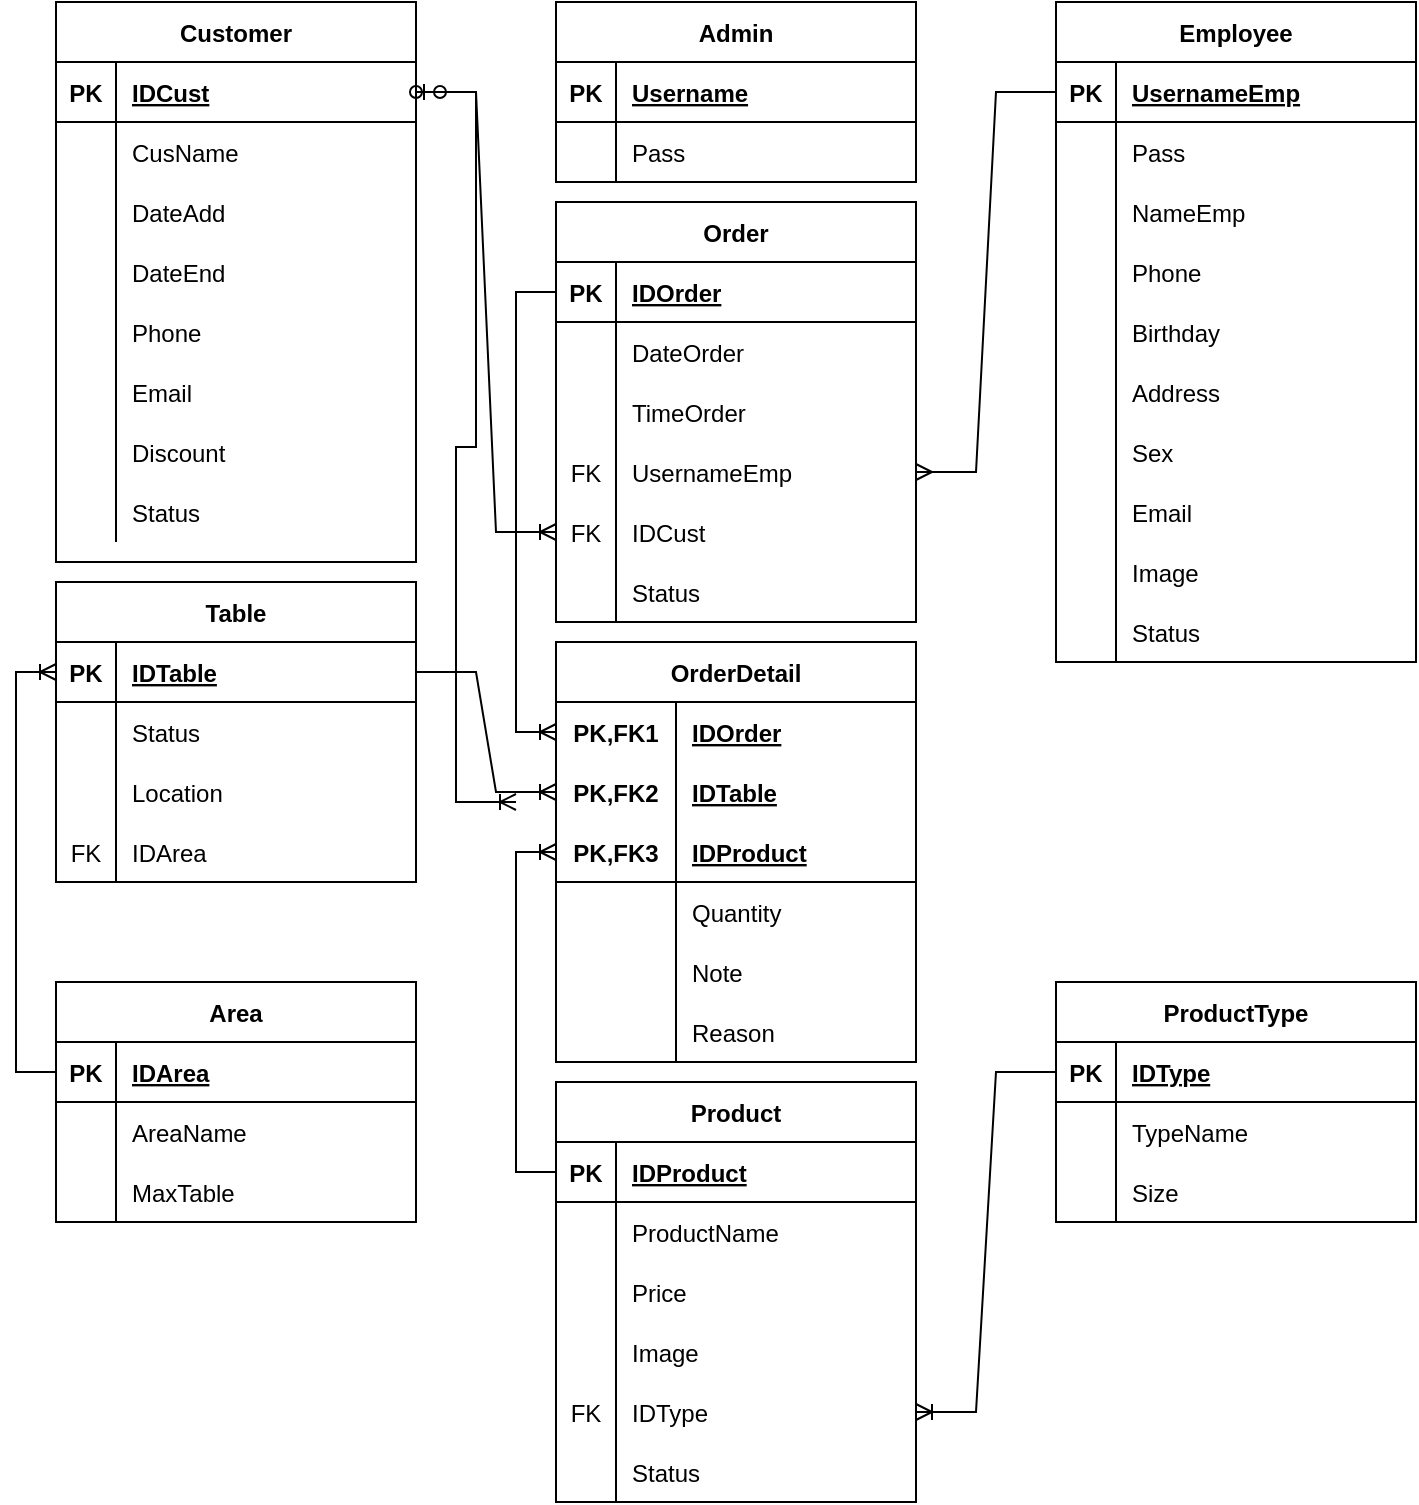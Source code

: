 <mxfile version="15.4.0" type="device" pages="2"><diagram id="54HHYTuz7a2yzc80TFSz" name="HT"><mxGraphModel dx="1618" dy="1622" grid="1" gridSize="10" guides="1" tooltips="1" connect="1" arrows="1" fold="1" page="1" pageScale="1" pageWidth="850" pageHeight="1100" math="0" shadow="0"><root><mxCell id="0"/><mxCell id="1" parent="0"/><mxCell id="9omnKR2AJtFdBe1XDTcX-1" value="Employee" style="shape=table;startSize=30;container=1;collapsible=1;childLayout=tableLayout;fixedRows=1;rowLines=0;fontStyle=1;align=center;resizeLast=1;" parent="1" vertex="1"><mxGeometry x="340" y="-60" width="180" height="330" as="geometry"/></mxCell><mxCell id="9omnKR2AJtFdBe1XDTcX-2" value="" style="shape=partialRectangle;collapsible=0;dropTarget=0;pointerEvents=0;fillColor=none;top=0;left=0;bottom=1;right=0;points=[[0,0.5],[1,0.5]];portConstraint=eastwest;" parent="9omnKR2AJtFdBe1XDTcX-1" vertex="1"><mxGeometry y="30" width="180" height="30" as="geometry"/></mxCell><mxCell id="9omnKR2AJtFdBe1XDTcX-3" value="PK" style="shape=partialRectangle;connectable=0;fillColor=none;top=0;left=0;bottom=0;right=0;fontStyle=1;overflow=hidden;" parent="9omnKR2AJtFdBe1XDTcX-2" vertex="1"><mxGeometry width="30" height="30" as="geometry"><mxRectangle width="30" height="30" as="alternateBounds"/></mxGeometry></mxCell><mxCell id="9omnKR2AJtFdBe1XDTcX-4" value="UsernameEmp" style="shape=partialRectangle;connectable=0;fillColor=none;top=0;left=0;bottom=0;right=0;align=left;spacingLeft=6;fontStyle=5;overflow=hidden;" parent="9omnKR2AJtFdBe1XDTcX-2" vertex="1"><mxGeometry x="30" width="150" height="30" as="geometry"><mxRectangle width="150" height="30" as="alternateBounds"/></mxGeometry></mxCell><mxCell id="9omnKR2AJtFdBe1XDTcX-117" style="shape=partialRectangle;collapsible=0;dropTarget=0;pointerEvents=0;fillColor=none;top=0;left=0;bottom=0;right=0;points=[[0,0.5],[1,0.5]];portConstraint=eastwest;" parent="9omnKR2AJtFdBe1XDTcX-1" vertex="1"><mxGeometry y="60" width="180" height="30" as="geometry"/></mxCell><mxCell id="9omnKR2AJtFdBe1XDTcX-118" style="shape=partialRectangle;connectable=0;fillColor=none;top=0;left=0;bottom=0;right=0;editable=1;overflow=hidden;" parent="9omnKR2AJtFdBe1XDTcX-117" vertex="1"><mxGeometry width="30" height="30" as="geometry"><mxRectangle width="30" height="30" as="alternateBounds"/></mxGeometry></mxCell><mxCell id="9omnKR2AJtFdBe1XDTcX-119" value="Pass" style="shape=partialRectangle;connectable=0;fillColor=none;top=0;left=0;bottom=0;right=0;align=left;spacingLeft=6;overflow=hidden;" parent="9omnKR2AJtFdBe1XDTcX-117" vertex="1"><mxGeometry x="30" width="150" height="30" as="geometry"><mxRectangle width="150" height="30" as="alternateBounds"/></mxGeometry></mxCell><mxCell id="9omnKR2AJtFdBe1XDTcX-5" value="" style="shape=partialRectangle;collapsible=0;dropTarget=0;pointerEvents=0;fillColor=none;top=0;left=0;bottom=0;right=0;points=[[0,0.5],[1,0.5]];portConstraint=eastwest;" parent="9omnKR2AJtFdBe1XDTcX-1" vertex="1"><mxGeometry y="90" width="180" height="30" as="geometry"/></mxCell><mxCell id="9omnKR2AJtFdBe1XDTcX-6" value="" style="shape=partialRectangle;connectable=0;fillColor=none;top=0;left=0;bottom=0;right=0;editable=1;overflow=hidden;" parent="9omnKR2AJtFdBe1XDTcX-5" vertex="1"><mxGeometry width="30" height="30" as="geometry"><mxRectangle width="30" height="30" as="alternateBounds"/></mxGeometry></mxCell><mxCell id="9omnKR2AJtFdBe1XDTcX-7" value="NameEmp" style="shape=partialRectangle;connectable=0;fillColor=none;top=0;left=0;bottom=0;right=0;align=left;spacingLeft=6;overflow=hidden;" parent="9omnKR2AJtFdBe1XDTcX-5" vertex="1"><mxGeometry x="30" width="150" height="30" as="geometry"><mxRectangle width="150" height="30" as="alternateBounds"/></mxGeometry></mxCell><mxCell id="9omnKR2AJtFdBe1XDTcX-8" value="" style="shape=partialRectangle;collapsible=0;dropTarget=0;pointerEvents=0;fillColor=none;top=0;left=0;bottom=0;right=0;points=[[0,0.5],[1,0.5]];portConstraint=eastwest;" parent="9omnKR2AJtFdBe1XDTcX-1" vertex="1"><mxGeometry y="120" width="180" height="30" as="geometry"/></mxCell><mxCell id="9omnKR2AJtFdBe1XDTcX-9" value="" style="shape=partialRectangle;connectable=0;fillColor=none;top=0;left=0;bottom=0;right=0;editable=1;overflow=hidden;" parent="9omnKR2AJtFdBe1XDTcX-8" vertex="1"><mxGeometry width="30" height="30" as="geometry"><mxRectangle width="30" height="30" as="alternateBounds"/></mxGeometry></mxCell><mxCell id="9omnKR2AJtFdBe1XDTcX-10" value="Phone" style="shape=partialRectangle;connectable=0;fillColor=none;top=0;left=0;bottom=0;right=0;align=left;spacingLeft=6;overflow=hidden;" parent="9omnKR2AJtFdBe1XDTcX-8" vertex="1"><mxGeometry x="30" width="150" height="30" as="geometry"><mxRectangle width="150" height="30" as="alternateBounds"/></mxGeometry></mxCell><mxCell id="9omnKR2AJtFdBe1XDTcX-11" value="" style="shape=partialRectangle;collapsible=0;dropTarget=0;pointerEvents=0;fillColor=none;top=0;left=0;bottom=0;right=0;points=[[0,0.5],[1,0.5]];portConstraint=eastwest;" parent="9omnKR2AJtFdBe1XDTcX-1" vertex="1"><mxGeometry y="150" width="180" height="30" as="geometry"/></mxCell><mxCell id="9omnKR2AJtFdBe1XDTcX-12" value="" style="shape=partialRectangle;connectable=0;fillColor=none;top=0;left=0;bottom=0;right=0;editable=1;overflow=hidden;" parent="9omnKR2AJtFdBe1XDTcX-11" vertex="1"><mxGeometry width="30" height="30" as="geometry"><mxRectangle width="30" height="30" as="alternateBounds"/></mxGeometry></mxCell><mxCell id="9omnKR2AJtFdBe1XDTcX-13" value="Birthday" style="shape=partialRectangle;connectable=0;fillColor=none;top=0;left=0;bottom=0;right=0;align=left;spacingLeft=6;overflow=hidden;" parent="9omnKR2AJtFdBe1XDTcX-11" vertex="1"><mxGeometry x="30" width="150" height="30" as="geometry"><mxRectangle width="150" height="30" as="alternateBounds"/></mxGeometry></mxCell><mxCell id="igR5B7tbiwf483vokjAB-1" style="shape=partialRectangle;collapsible=0;dropTarget=0;pointerEvents=0;fillColor=none;top=0;left=0;bottom=0;right=0;points=[[0,0.5],[1,0.5]];portConstraint=eastwest;" parent="9omnKR2AJtFdBe1XDTcX-1" vertex="1"><mxGeometry y="180" width="180" height="30" as="geometry"/></mxCell><mxCell id="igR5B7tbiwf483vokjAB-2" style="shape=partialRectangle;connectable=0;fillColor=none;top=0;left=0;bottom=0;right=0;editable=1;overflow=hidden;" parent="igR5B7tbiwf483vokjAB-1" vertex="1"><mxGeometry width="30" height="30" as="geometry"><mxRectangle width="30" height="30" as="alternateBounds"/></mxGeometry></mxCell><mxCell id="igR5B7tbiwf483vokjAB-3" value="Address" style="shape=partialRectangle;connectable=0;fillColor=none;top=0;left=0;bottom=0;right=0;align=left;spacingLeft=6;overflow=hidden;" parent="igR5B7tbiwf483vokjAB-1" vertex="1"><mxGeometry x="30" width="150" height="30" as="geometry"><mxRectangle width="150" height="30" as="alternateBounds"/></mxGeometry></mxCell><mxCell id="9omnKR2AJtFdBe1XDTcX-14" style="shape=partialRectangle;collapsible=0;dropTarget=0;pointerEvents=0;fillColor=none;top=0;left=0;bottom=0;right=0;points=[[0,0.5],[1,0.5]];portConstraint=eastwest;" parent="9omnKR2AJtFdBe1XDTcX-1" vertex="1"><mxGeometry y="210" width="180" height="30" as="geometry"/></mxCell><mxCell id="9omnKR2AJtFdBe1XDTcX-15" style="shape=partialRectangle;connectable=0;fillColor=none;top=0;left=0;bottom=0;right=0;editable=1;overflow=hidden;" parent="9omnKR2AJtFdBe1XDTcX-14" vertex="1"><mxGeometry width="30" height="30" as="geometry"><mxRectangle width="30" height="30" as="alternateBounds"/></mxGeometry></mxCell><mxCell id="9omnKR2AJtFdBe1XDTcX-16" value="Sex" style="shape=partialRectangle;connectable=0;fillColor=none;top=0;left=0;bottom=0;right=0;align=left;spacingLeft=6;overflow=hidden;" parent="9omnKR2AJtFdBe1XDTcX-14" vertex="1"><mxGeometry x="30" width="150" height="30" as="geometry"><mxRectangle width="150" height="30" as="alternateBounds"/></mxGeometry></mxCell><mxCell id="9omnKR2AJtFdBe1XDTcX-17" style="shape=partialRectangle;collapsible=0;dropTarget=0;pointerEvents=0;fillColor=none;top=0;left=0;bottom=0;right=0;points=[[0,0.5],[1,0.5]];portConstraint=eastwest;" parent="9omnKR2AJtFdBe1XDTcX-1" vertex="1"><mxGeometry y="240" width="180" height="30" as="geometry"/></mxCell><mxCell id="9omnKR2AJtFdBe1XDTcX-18" style="shape=partialRectangle;connectable=0;fillColor=none;top=0;left=0;bottom=0;right=0;editable=1;overflow=hidden;" parent="9omnKR2AJtFdBe1XDTcX-17" vertex="1"><mxGeometry width="30" height="30" as="geometry"><mxRectangle width="30" height="30" as="alternateBounds"/></mxGeometry></mxCell><mxCell id="9omnKR2AJtFdBe1XDTcX-19" value="Email" style="shape=partialRectangle;connectable=0;fillColor=none;top=0;left=0;bottom=0;right=0;align=left;spacingLeft=6;overflow=hidden;" parent="9omnKR2AJtFdBe1XDTcX-17" vertex="1"><mxGeometry x="30" width="150" height="30" as="geometry"><mxRectangle width="150" height="30" as="alternateBounds"/></mxGeometry></mxCell><mxCell id="9omnKR2AJtFdBe1XDTcX-20" style="shape=partialRectangle;collapsible=0;dropTarget=0;pointerEvents=0;fillColor=none;top=0;left=0;bottom=0;right=0;points=[[0,0.5],[1,0.5]];portConstraint=eastwest;" parent="9omnKR2AJtFdBe1XDTcX-1" vertex="1"><mxGeometry y="270" width="180" height="30" as="geometry"/></mxCell><mxCell id="9omnKR2AJtFdBe1XDTcX-21" style="shape=partialRectangle;connectable=0;fillColor=none;top=0;left=0;bottom=0;right=0;editable=1;overflow=hidden;" parent="9omnKR2AJtFdBe1XDTcX-20" vertex="1"><mxGeometry width="30" height="30" as="geometry"><mxRectangle width="30" height="30" as="alternateBounds"/></mxGeometry></mxCell><mxCell id="9omnKR2AJtFdBe1XDTcX-22" value="Image" style="shape=partialRectangle;connectable=0;fillColor=none;top=0;left=0;bottom=0;right=0;align=left;spacingLeft=6;overflow=hidden;" parent="9omnKR2AJtFdBe1XDTcX-20" vertex="1"><mxGeometry x="30" width="150" height="30" as="geometry"><mxRectangle width="150" height="30" as="alternateBounds"/></mxGeometry></mxCell><mxCell id="Le8MUWK_vUXfTRoGCPM--1" style="shape=partialRectangle;collapsible=0;dropTarget=0;pointerEvents=0;fillColor=none;top=0;left=0;bottom=0;right=0;points=[[0,0.5],[1,0.5]];portConstraint=eastwest;" vertex="1" parent="9omnKR2AJtFdBe1XDTcX-1"><mxGeometry y="300" width="180" height="30" as="geometry"/></mxCell><mxCell id="Le8MUWK_vUXfTRoGCPM--2" style="shape=partialRectangle;connectable=0;fillColor=none;top=0;left=0;bottom=0;right=0;editable=1;overflow=hidden;" vertex="1" parent="Le8MUWK_vUXfTRoGCPM--1"><mxGeometry width="30" height="30" as="geometry"><mxRectangle width="30" height="30" as="alternateBounds"/></mxGeometry></mxCell><mxCell id="Le8MUWK_vUXfTRoGCPM--3" value="Status" style="shape=partialRectangle;connectable=0;fillColor=none;top=0;left=0;bottom=0;right=0;align=left;spacingLeft=6;overflow=hidden;" vertex="1" parent="Le8MUWK_vUXfTRoGCPM--1"><mxGeometry x="30" width="150" height="30" as="geometry"><mxRectangle width="150" height="30" as="alternateBounds"/></mxGeometry></mxCell><mxCell id="9omnKR2AJtFdBe1XDTcX-23" value="Order" style="shape=table;startSize=30;container=1;collapsible=1;childLayout=tableLayout;fixedRows=1;rowLines=0;fontStyle=1;align=center;resizeLast=1;" parent="1" vertex="1"><mxGeometry x="90" y="40" width="180" height="210" as="geometry"/></mxCell><mxCell id="9omnKR2AJtFdBe1XDTcX-24" value="" style="shape=partialRectangle;collapsible=0;dropTarget=0;pointerEvents=0;fillColor=none;top=0;left=0;bottom=1;right=0;points=[[0,0.5],[1,0.5]];portConstraint=eastwest;" parent="9omnKR2AJtFdBe1XDTcX-23" vertex="1"><mxGeometry y="30" width="180" height="30" as="geometry"/></mxCell><mxCell id="9omnKR2AJtFdBe1XDTcX-25" value="PK" style="shape=partialRectangle;connectable=0;fillColor=none;top=0;left=0;bottom=0;right=0;fontStyle=1;overflow=hidden;" parent="9omnKR2AJtFdBe1XDTcX-24" vertex="1"><mxGeometry width="30" height="30" as="geometry"><mxRectangle width="30" height="30" as="alternateBounds"/></mxGeometry></mxCell><mxCell id="9omnKR2AJtFdBe1XDTcX-26" value="IDOrder" style="shape=partialRectangle;connectable=0;fillColor=none;top=0;left=0;bottom=0;right=0;align=left;spacingLeft=6;fontStyle=5;overflow=hidden;" parent="9omnKR2AJtFdBe1XDTcX-24" vertex="1"><mxGeometry x="30" width="150" height="30" as="geometry"><mxRectangle width="150" height="30" as="alternateBounds"/></mxGeometry></mxCell><mxCell id="9omnKR2AJtFdBe1XDTcX-27" value="" style="shape=partialRectangle;collapsible=0;dropTarget=0;pointerEvents=0;fillColor=none;top=0;left=0;bottom=0;right=0;points=[[0,0.5],[1,0.5]];portConstraint=eastwest;" parent="9omnKR2AJtFdBe1XDTcX-23" vertex="1"><mxGeometry y="60" width="180" height="30" as="geometry"/></mxCell><mxCell id="9omnKR2AJtFdBe1XDTcX-28" value="" style="shape=partialRectangle;connectable=0;fillColor=none;top=0;left=0;bottom=0;right=0;editable=1;overflow=hidden;" parent="9omnKR2AJtFdBe1XDTcX-27" vertex="1"><mxGeometry width="30" height="30" as="geometry"><mxRectangle width="30" height="30" as="alternateBounds"/></mxGeometry></mxCell><mxCell id="9omnKR2AJtFdBe1XDTcX-29" value="DateOrder" style="shape=partialRectangle;connectable=0;fillColor=none;top=0;left=0;bottom=0;right=0;align=left;spacingLeft=6;overflow=hidden;" parent="9omnKR2AJtFdBe1XDTcX-27" vertex="1"><mxGeometry x="30" width="150" height="30" as="geometry"><mxRectangle width="150" height="30" as="alternateBounds"/></mxGeometry></mxCell><mxCell id="9omnKR2AJtFdBe1XDTcX-30" value="" style="shape=partialRectangle;collapsible=0;dropTarget=0;pointerEvents=0;fillColor=none;top=0;left=0;bottom=0;right=0;points=[[0,0.5],[1,0.5]];portConstraint=eastwest;" parent="9omnKR2AJtFdBe1XDTcX-23" vertex="1"><mxGeometry y="90" width="180" height="30" as="geometry"/></mxCell><mxCell id="9omnKR2AJtFdBe1XDTcX-31" value="" style="shape=partialRectangle;connectable=0;fillColor=none;top=0;left=0;bottom=0;right=0;editable=1;overflow=hidden;" parent="9omnKR2AJtFdBe1XDTcX-30" vertex="1"><mxGeometry width="30" height="30" as="geometry"><mxRectangle width="30" height="30" as="alternateBounds"/></mxGeometry></mxCell><mxCell id="9omnKR2AJtFdBe1XDTcX-32" value="TimeOrder" style="shape=partialRectangle;connectable=0;fillColor=none;top=0;left=0;bottom=0;right=0;align=left;spacingLeft=6;overflow=hidden;" parent="9omnKR2AJtFdBe1XDTcX-30" vertex="1"><mxGeometry x="30" width="150" height="30" as="geometry"><mxRectangle width="150" height="30" as="alternateBounds"/></mxGeometry></mxCell><mxCell id="9omnKR2AJtFdBe1XDTcX-33" value="" style="shape=partialRectangle;collapsible=0;dropTarget=0;pointerEvents=0;fillColor=none;top=0;left=0;bottom=0;right=0;points=[[0,0.5],[1,0.5]];portConstraint=eastwest;" parent="9omnKR2AJtFdBe1XDTcX-23" vertex="1"><mxGeometry y="120" width="180" height="30" as="geometry"/></mxCell><mxCell id="9omnKR2AJtFdBe1XDTcX-34" value="FK" style="shape=partialRectangle;connectable=0;fillColor=none;top=0;left=0;bottom=0;right=0;editable=1;overflow=hidden;" parent="9omnKR2AJtFdBe1XDTcX-33" vertex="1"><mxGeometry width="30" height="30" as="geometry"><mxRectangle width="30" height="30" as="alternateBounds"/></mxGeometry></mxCell><mxCell id="9omnKR2AJtFdBe1XDTcX-35" value="UsernameEmp" style="shape=partialRectangle;connectable=0;fillColor=none;top=0;left=0;bottom=0;right=0;align=left;spacingLeft=6;overflow=hidden;" parent="9omnKR2AJtFdBe1XDTcX-33" vertex="1"><mxGeometry x="30" width="150" height="30" as="geometry"><mxRectangle width="150" height="30" as="alternateBounds"/></mxGeometry></mxCell><mxCell id="Le8MUWK_vUXfTRoGCPM--4" style="shape=partialRectangle;collapsible=0;dropTarget=0;pointerEvents=0;fillColor=none;top=0;left=0;bottom=0;right=0;points=[[0,0.5],[1,0.5]];portConstraint=eastwest;" vertex="1" parent="9omnKR2AJtFdBe1XDTcX-23"><mxGeometry y="150" width="180" height="30" as="geometry"/></mxCell><mxCell id="Le8MUWK_vUXfTRoGCPM--5" value="FK" style="shape=partialRectangle;connectable=0;fillColor=none;top=0;left=0;bottom=0;right=0;editable=1;overflow=hidden;" vertex="1" parent="Le8MUWK_vUXfTRoGCPM--4"><mxGeometry width="30" height="30" as="geometry"><mxRectangle width="30" height="30" as="alternateBounds"/></mxGeometry></mxCell><mxCell id="Le8MUWK_vUXfTRoGCPM--6" value="IDCust" style="shape=partialRectangle;connectable=0;fillColor=none;top=0;left=0;bottom=0;right=0;align=left;spacingLeft=6;overflow=hidden;" vertex="1" parent="Le8MUWK_vUXfTRoGCPM--4"><mxGeometry x="30" width="150" height="30" as="geometry"><mxRectangle width="150" height="30" as="alternateBounds"/></mxGeometry></mxCell><mxCell id="Le8MUWK_vUXfTRoGCPM--20" style="shape=partialRectangle;collapsible=0;dropTarget=0;pointerEvents=0;fillColor=none;top=0;left=0;bottom=0;right=0;points=[[0,0.5],[1,0.5]];portConstraint=eastwest;" vertex="1" parent="9omnKR2AJtFdBe1XDTcX-23"><mxGeometry y="180" width="180" height="30" as="geometry"/></mxCell><mxCell id="Le8MUWK_vUXfTRoGCPM--21" style="shape=partialRectangle;connectable=0;fillColor=none;top=0;left=0;bottom=0;right=0;editable=1;overflow=hidden;" vertex="1" parent="Le8MUWK_vUXfTRoGCPM--20"><mxGeometry width="30" height="30" as="geometry"><mxRectangle width="30" height="30" as="alternateBounds"/></mxGeometry></mxCell><mxCell id="Le8MUWK_vUXfTRoGCPM--22" value="Status" style="shape=partialRectangle;connectable=0;fillColor=none;top=0;left=0;bottom=0;right=0;align=left;spacingLeft=6;overflow=hidden;" vertex="1" parent="Le8MUWK_vUXfTRoGCPM--20"><mxGeometry x="30" width="150" height="30" as="geometry"><mxRectangle width="150" height="30" as="alternateBounds"/></mxGeometry></mxCell><mxCell id="9omnKR2AJtFdBe1XDTcX-36" value="OrderDetail" style="shape=table;startSize=30;container=1;collapsible=1;childLayout=tableLayout;fixedRows=1;rowLines=0;fontStyle=1;align=center;resizeLast=1;" parent="1" vertex="1"><mxGeometry x="90" y="260" width="180" height="210" as="geometry"/></mxCell><mxCell id="9omnKR2AJtFdBe1XDTcX-37" value="" style="shape=partialRectangle;collapsible=0;dropTarget=0;pointerEvents=0;fillColor=none;top=0;left=0;bottom=0;right=0;points=[[0,0.5],[1,0.5]];portConstraint=eastwest;" parent="9omnKR2AJtFdBe1XDTcX-36" vertex="1"><mxGeometry y="30" width="180" height="30" as="geometry"/></mxCell><mxCell id="9omnKR2AJtFdBe1XDTcX-38" value="PK,FK1" style="shape=partialRectangle;connectable=0;fillColor=none;top=0;left=0;bottom=0;right=0;fontStyle=1;overflow=hidden;" parent="9omnKR2AJtFdBe1XDTcX-37" vertex="1"><mxGeometry width="60" height="30" as="geometry"><mxRectangle width="60" height="30" as="alternateBounds"/></mxGeometry></mxCell><mxCell id="9omnKR2AJtFdBe1XDTcX-39" value="IDOrder" style="shape=partialRectangle;connectable=0;fillColor=none;top=0;left=0;bottom=0;right=0;align=left;spacingLeft=6;fontStyle=5;overflow=hidden;" parent="9omnKR2AJtFdBe1XDTcX-37" vertex="1"><mxGeometry x="60" width="120" height="30" as="geometry"><mxRectangle width="120" height="30" as="alternateBounds"/></mxGeometry></mxCell><mxCell id="9omnKR2AJtFdBe1XDTcX-124" style="shape=partialRectangle;collapsible=0;dropTarget=0;pointerEvents=0;fillColor=none;top=0;left=0;bottom=0;right=0;points=[[0,0.5],[1,0.5]];portConstraint=eastwest;" parent="9omnKR2AJtFdBe1XDTcX-36" vertex="1"><mxGeometry y="60" width="180" height="30" as="geometry"/></mxCell><mxCell id="9omnKR2AJtFdBe1XDTcX-125" value="PK,FK2" style="shape=partialRectangle;connectable=0;fillColor=none;top=0;left=0;bottom=0;right=0;fontStyle=1;overflow=hidden;" parent="9omnKR2AJtFdBe1XDTcX-124" vertex="1"><mxGeometry width="60" height="30" as="geometry"><mxRectangle width="60" height="30" as="alternateBounds"/></mxGeometry></mxCell><mxCell id="9omnKR2AJtFdBe1XDTcX-126" value="IDTable" style="shape=partialRectangle;connectable=0;fillColor=none;top=0;left=0;bottom=0;right=0;align=left;spacingLeft=6;fontStyle=5;overflow=hidden;" parent="9omnKR2AJtFdBe1XDTcX-124" vertex="1"><mxGeometry x="60" width="120" height="30" as="geometry"><mxRectangle width="120" height="30" as="alternateBounds"/></mxGeometry></mxCell><mxCell id="9omnKR2AJtFdBe1XDTcX-40" value="" style="shape=partialRectangle;collapsible=0;dropTarget=0;pointerEvents=0;fillColor=none;top=0;left=0;bottom=1;right=0;points=[[0,0.5],[1,0.5]];portConstraint=eastwest;" parent="9omnKR2AJtFdBe1XDTcX-36" vertex="1"><mxGeometry y="90" width="180" height="30" as="geometry"/></mxCell><mxCell id="9omnKR2AJtFdBe1XDTcX-41" value="PK,FK3" style="shape=partialRectangle;connectable=0;fillColor=none;top=0;left=0;bottom=0;right=0;fontStyle=1;overflow=hidden;" parent="9omnKR2AJtFdBe1XDTcX-40" vertex="1"><mxGeometry width="60" height="30" as="geometry"><mxRectangle width="60" height="30" as="alternateBounds"/></mxGeometry></mxCell><mxCell id="9omnKR2AJtFdBe1XDTcX-42" value="IDProduct" style="shape=partialRectangle;connectable=0;fillColor=none;top=0;left=0;bottom=0;right=0;align=left;spacingLeft=6;fontStyle=5;overflow=hidden;" parent="9omnKR2AJtFdBe1XDTcX-40" vertex="1"><mxGeometry x="60" width="120" height="30" as="geometry"><mxRectangle width="120" height="30" as="alternateBounds"/></mxGeometry></mxCell><mxCell id="9omnKR2AJtFdBe1XDTcX-43" value="" style="shape=partialRectangle;collapsible=0;dropTarget=0;pointerEvents=0;fillColor=none;top=0;left=0;bottom=0;right=0;points=[[0,0.5],[1,0.5]];portConstraint=eastwest;" parent="9omnKR2AJtFdBe1XDTcX-36" vertex="1"><mxGeometry y="120" width="180" height="30" as="geometry"/></mxCell><mxCell id="9omnKR2AJtFdBe1XDTcX-44" value="" style="shape=partialRectangle;connectable=0;fillColor=none;top=0;left=0;bottom=0;right=0;editable=1;overflow=hidden;" parent="9omnKR2AJtFdBe1XDTcX-43" vertex="1"><mxGeometry width="60" height="30" as="geometry"><mxRectangle width="60" height="30" as="alternateBounds"/></mxGeometry></mxCell><mxCell id="9omnKR2AJtFdBe1XDTcX-45" value="Quantity" style="shape=partialRectangle;connectable=0;fillColor=none;top=0;left=0;bottom=0;right=0;align=left;spacingLeft=6;overflow=hidden;" parent="9omnKR2AJtFdBe1XDTcX-43" vertex="1"><mxGeometry x="60" width="120" height="30" as="geometry"><mxRectangle width="120" height="30" as="alternateBounds"/></mxGeometry></mxCell><mxCell id="Le8MUWK_vUXfTRoGCPM--11" style="shape=partialRectangle;collapsible=0;dropTarget=0;pointerEvents=0;fillColor=none;top=0;left=0;bottom=0;right=0;points=[[0,0.5],[1,0.5]];portConstraint=eastwest;" vertex="1" parent="9omnKR2AJtFdBe1XDTcX-36"><mxGeometry y="150" width="180" height="30" as="geometry"/></mxCell><mxCell id="Le8MUWK_vUXfTRoGCPM--12" style="shape=partialRectangle;connectable=0;fillColor=none;top=0;left=0;bottom=0;right=0;editable=1;overflow=hidden;" vertex="1" parent="Le8MUWK_vUXfTRoGCPM--11"><mxGeometry width="60" height="30" as="geometry"><mxRectangle width="60" height="30" as="alternateBounds"/></mxGeometry></mxCell><mxCell id="Le8MUWK_vUXfTRoGCPM--13" value="Note" style="shape=partialRectangle;connectable=0;fillColor=none;top=0;left=0;bottom=0;right=0;align=left;spacingLeft=6;overflow=hidden;" vertex="1" parent="Le8MUWK_vUXfTRoGCPM--11"><mxGeometry x="60" width="120" height="30" as="geometry"><mxRectangle width="120" height="30" as="alternateBounds"/></mxGeometry></mxCell><mxCell id="Le8MUWK_vUXfTRoGCPM--8" style="shape=partialRectangle;collapsible=0;dropTarget=0;pointerEvents=0;fillColor=none;top=0;left=0;bottom=0;right=0;points=[[0,0.5],[1,0.5]];portConstraint=eastwest;" vertex="1" parent="9omnKR2AJtFdBe1XDTcX-36"><mxGeometry y="180" width="180" height="30" as="geometry"/></mxCell><mxCell id="Le8MUWK_vUXfTRoGCPM--9" style="shape=partialRectangle;connectable=0;fillColor=none;top=0;left=0;bottom=0;right=0;editable=1;overflow=hidden;" vertex="1" parent="Le8MUWK_vUXfTRoGCPM--8"><mxGeometry width="60" height="30" as="geometry"><mxRectangle width="60" height="30" as="alternateBounds"/></mxGeometry></mxCell><mxCell id="Le8MUWK_vUXfTRoGCPM--10" value="Reason" style="shape=partialRectangle;connectable=0;fillColor=none;top=0;left=0;bottom=0;right=0;align=left;spacingLeft=6;overflow=hidden;" vertex="1" parent="Le8MUWK_vUXfTRoGCPM--8"><mxGeometry x="60" width="120" height="30" as="geometry"><mxRectangle width="120" height="30" as="alternateBounds"/></mxGeometry></mxCell><mxCell id="9omnKR2AJtFdBe1XDTcX-49" value="Product" style="shape=table;startSize=30;container=1;collapsible=1;childLayout=tableLayout;fixedRows=1;rowLines=0;fontStyle=1;align=center;resizeLast=1;" parent="1" vertex="1"><mxGeometry x="90" y="480" width="180" height="210" as="geometry"/></mxCell><mxCell id="9omnKR2AJtFdBe1XDTcX-50" value="" style="shape=partialRectangle;collapsible=0;dropTarget=0;pointerEvents=0;fillColor=none;top=0;left=0;bottom=1;right=0;points=[[0,0.5],[1,0.5]];portConstraint=eastwest;" parent="9omnKR2AJtFdBe1XDTcX-49" vertex="1"><mxGeometry y="30" width="180" height="30" as="geometry"/></mxCell><mxCell id="9omnKR2AJtFdBe1XDTcX-51" value="PK" style="shape=partialRectangle;connectable=0;fillColor=none;top=0;left=0;bottom=0;right=0;fontStyle=1;overflow=hidden;" parent="9omnKR2AJtFdBe1XDTcX-50" vertex="1"><mxGeometry width="30" height="30" as="geometry"><mxRectangle width="30" height="30" as="alternateBounds"/></mxGeometry></mxCell><mxCell id="9omnKR2AJtFdBe1XDTcX-52" value="IDProduct" style="shape=partialRectangle;connectable=0;fillColor=none;top=0;left=0;bottom=0;right=0;align=left;spacingLeft=6;fontStyle=5;overflow=hidden;" parent="9omnKR2AJtFdBe1XDTcX-50" vertex="1"><mxGeometry x="30" width="150" height="30" as="geometry"><mxRectangle width="150" height="30" as="alternateBounds"/></mxGeometry></mxCell><mxCell id="9omnKR2AJtFdBe1XDTcX-53" value="" style="shape=partialRectangle;collapsible=0;dropTarget=0;pointerEvents=0;fillColor=none;top=0;left=0;bottom=0;right=0;points=[[0,0.5],[1,0.5]];portConstraint=eastwest;" parent="9omnKR2AJtFdBe1XDTcX-49" vertex="1"><mxGeometry y="60" width="180" height="30" as="geometry"/></mxCell><mxCell id="9omnKR2AJtFdBe1XDTcX-54" value="" style="shape=partialRectangle;connectable=0;fillColor=none;top=0;left=0;bottom=0;right=0;editable=1;overflow=hidden;" parent="9omnKR2AJtFdBe1XDTcX-53" vertex="1"><mxGeometry width="30" height="30" as="geometry"><mxRectangle width="30" height="30" as="alternateBounds"/></mxGeometry></mxCell><mxCell id="9omnKR2AJtFdBe1XDTcX-55" value="ProductName" style="shape=partialRectangle;connectable=0;fillColor=none;top=0;left=0;bottom=0;right=0;align=left;spacingLeft=6;overflow=hidden;" parent="9omnKR2AJtFdBe1XDTcX-53" vertex="1"><mxGeometry x="30" width="150" height="30" as="geometry"><mxRectangle width="150" height="30" as="alternateBounds"/></mxGeometry></mxCell><mxCell id="9omnKR2AJtFdBe1XDTcX-56" value="" style="shape=partialRectangle;collapsible=0;dropTarget=0;pointerEvents=0;fillColor=none;top=0;left=0;bottom=0;right=0;points=[[0,0.5],[1,0.5]];portConstraint=eastwest;" parent="9omnKR2AJtFdBe1XDTcX-49" vertex="1"><mxGeometry y="90" width="180" height="30" as="geometry"/></mxCell><mxCell id="9omnKR2AJtFdBe1XDTcX-57" value="" style="shape=partialRectangle;connectable=0;fillColor=none;top=0;left=0;bottom=0;right=0;editable=1;overflow=hidden;" parent="9omnKR2AJtFdBe1XDTcX-56" vertex="1"><mxGeometry width="30" height="30" as="geometry"><mxRectangle width="30" height="30" as="alternateBounds"/></mxGeometry></mxCell><mxCell id="9omnKR2AJtFdBe1XDTcX-58" value="Price" style="shape=partialRectangle;connectable=0;fillColor=none;top=0;left=0;bottom=0;right=0;align=left;spacingLeft=6;overflow=hidden;" parent="9omnKR2AJtFdBe1XDTcX-56" vertex="1"><mxGeometry x="30" width="150" height="30" as="geometry"><mxRectangle width="150" height="30" as="alternateBounds"/></mxGeometry></mxCell><mxCell id="Le8MUWK_vUXfTRoGCPM--14" style="shape=partialRectangle;collapsible=0;dropTarget=0;pointerEvents=0;fillColor=none;top=0;left=0;bottom=0;right=0;points=[[0,0.5],[1,0.5]];portConstraint=eastwest;" vertex="1" parent="9omnKR2AJtFdBe1XDTcX-49"><mxGeometry y="120" width="180" height="30" as="geometry"/></mxCell><mxCell id="Le8MUWK_vUXfTRoGCPM--15" style="shape=partialRectangle;connectable=0;fillColor=none;top=0;left=0;bottom=0;right=0;editable=1;overflow=hidden;" vertex="1" parent="Le8MUWK_vUXfTRoGCPM--14"><mxGeometry width="30" height="30" as="geometry"><mxRectangle width="30" height="30" as="alternateBounds"/></mxGeometry></mxCell><mxCell id="Le8MUWK_vUXfTRoGCPM--16" value="Image" style="shape=partialRectangle;connectable=0;fillColor=none;top=0;left=0;bottom=0;right=0;align=left;spacingLeft=6;overflow=hidden;" vertex="1" parent="Le8MUWK_vUXfTRoGCPM--14"><mxGeometry x="30" width="150" height="30" as="geometry"><mxRectangle width="150" height="30" as="alternateBounds"/></mxGeometry></mxCell><mxCell id="9omnKR2AJtFdBe1XDTcX-59" value="" style="shape=partialRectangle;collapsible=0;dropTarget=0;pointerEvents=0;fillColor=none;top=0;left=0;bottom=0;right=0;points=[[0,0.5],[1,0.5]];portConstraint=eastwest;" parent="9omnKR2AJtFdBe1XDTcX-49" vertex="1"><mxGeometry y="150" width="180" height="30" as="geometry"/></mxCell><mxCell id="9omnKR2AJtFdBe1XDTcX-60" value="FK" style="shape=partialRectangle;connectable=0;fillColor=none;top=0;left=0;bottom=0;right=0;editable=1;overflow=hidden;" parent="9omnKR2AJtFdBe1XDTcX-59" vertex="1"><mxGeometry width="30" height="30" as="geometry"><mxRectangle width="30" height="30" as="alternateBounds"/></mxGeometry></mxCell><mxCell id="9omnKR2AJtFdBe1XDTcX-61" value="IDType" style="shape=partialRectangle;connectable=0;fillColor=none;top=0;left=0;bottom=0;right=0;align=left;spacingLeft=6;overflow=hidden;" parent="9omnKR2AJtFdBe1XDTcX-59" vertex="1"><mxGeometry x="30" width="150" height="30" as="geometry"><mxRectangle width="150" height="30" as="alternateBounds"/></mxGeometry></mxCell><mxCell id="Le8MUWK_vUXfTRoGCPM--17" style="shape=partialRectangle;collapsible=0;dropTarget=0;pointerEvents=0;fillColor=none;top=0;left=0;bottom=0;right=0;points=[[0,0.5],[1,0.5]];portConstraint=eastwest;" vertex="1" parent="9omnKR2AJtFdBe1XDTcX-49"><mxGeometry y="180" width="180" height="30" as="geometry"/></mxCell><mxCell id="Le8MUWK_vUXfTRoGCPM--18" style="shape=partialRectangle;connectable=0;fillColor=none;top=0;left=0;bottom=0;right=0;editable=1;overflow=hidden;" vertex="1" parent="Le8MUWK_vUXfTRoGCPM--17"><mxGeometry width="30" height="30" as="geometry"><mxRectangle width="30" height="30" as="alternateBounds"/></mxGeometry></mxCell><mxCell id="Le8MUWK_vUXfTRoGCPM--19" value="Status" style="shape=partialRectangle;connectable=0;fillColor=none;top=0;left=0;bottom=0;right=0;align=left;spacingLeft=6;overflow=hidden;" vertex="1" parent="Le8MUWK_vUXfTRoGCPM--17"><mxGeometry x="30" width="150" height="30" as="geometry"><mxRectangle width="150" height="30" as="alternateBounds"/></mxGeometry></mxCell><mxCell id="9omnKR2AJtFdBe1XDTcX-62" value="ProductType" style="shape=table;startSize=30;container=1;collapsible=1;childLayout=tableLayout;fixedRows=1;rowLines=0;fontStyle=1;align=center;resizeLast=1;" parent="1" vertex="1"><mxGeometry x="340" y="430" width="180" height="120" as="geometry"/></mxCell><mxCell id="9omnKR2AJtFdBe1XDTcX-63" value="" style="shape=partialRectangle;collapsible=0;dropTarget=0;pointerEvents=0;fillColor=none;top=0;left=0;bottom=1;right=0;points=[[0,0.5],[1,0.5]];portConstraint=eastwest;" parent="9omnKR2AJtFdBe1XDTcX-62" vertex="1"><mxGeometry y="30" width="180" height="30" as="geometry"/></mxCell><mxCell id="9omnKR2AJtFdBe1XDTcX-64" value="PK" style="shape=partialRectangle;connectable=0;fillColor=none;top=0;left=0;bottom=0;right=0;fontStyle=1;overflow=hidden;" parent="9omnKR2AJtFdBe1XDTcX-63" vertex="1"><mxGeometry width="30" height="30" as="geometry"><mxRectangle width="30" height="30" as="alternateBounds"/></mxGeometry></mxCell><mxCell id="9omnKR2AJtFdBe1XDTcX-65" value="IDType" style="shape=partialRectangle;connectable=0;fillColor=none;top=0;left=0;bottom=0;right=0;align=left;spacingLeft=6;fontStyle=5;overflow=hidden;" parent="9omnKR2AJtFdBe1XDTcX-63" vertex="1"><mxGeometry x="30" width="150" height="30" as="geometry"><mxRectangle width="150" height="30" as="alternateBounds"/></mxGeometry></mxCell><mxCell id="9omnKR2AJtFdBe1XDTcX-66" value="" style="shape=partialRectangle;collapsible=0;dropTarget=0;pointerEvents=0;fillColor=none;top=0;left=0;bottom=0;right=0;points=[[0,0.5],[1,0.5]];portConstraint=eastwest;" parent="9omnKR2AJtFdBe1XDTcX-62" vertex="1"><mxGeometry y="60" width="180" height="30" as="geometry"/></mxCell><mxCell id="9omnKR2AJtFdBe1XDTcX-67" value="" style="shape=partialRectangle;connectable=0;fillColor=none;top=0;left=0;bottom=0;right=0;editable=1;overflow=hidden;" parent="9omnKR2AJtFdBe1XDTcX-66" vertex="1"><mxGeometry width="30" height="30" as="geometry"><mxRectangle width="30" height="30" as="alternateBounds"/></mxGeometry></mxCell><mxCell id="9omnKR2AJtFdBe1XDTcX-68" value="TypeName" style="shape=partialRectangle;connectable=0;fillColor=none;top=0;left=0;bottom=0;right=0;align=left;spacingLeft=6;overflow=hidden;" parent="9omnKR2AJtFdBe1XDTcX-66" vertex="1"><mxGeometry x="30" width="150" height="30" as="geometry"><mxRectangle width="150" height="30" as="alternateBounds"/></mxGeometry></mxCell><mxCell id="9omnKR2AJtFdBe1XDTcX-69" value="" style="shape=partialRectangle;collapsible=0;dropTarget=0;pointerEvents=0;fillColor=none;top=0;left=0;bottom=0;right=0;points=[[0,0.5],[1,0.5]];portConstraint=eastwest;" parent="9omnKR2AJtFdBe1XDTcX-62" vertex="1"><mxGeometry y="90" width="180" height="30" as="geometry"/></mxCell><mxCell id="9omnKR2AJtFdBe1XDTcX-70" value="" style="shape=partialRectangle;connectable=0;fillColor=none;top=0;left=0;bottom=0;right=0;editable=1;overflow=hidden;" parent="9omnKR2AJtFdBe1XDTcX-69" vertex="1"><mxGeometry width="30" height="30" as="geometry"><mxRectangle width="30" height="30" as="alternateBounds"/></mxGeometry></mxCell><mxCell id="9omnKR2AJtFdBe1XDTcX-71" value="Size" style="shape=partialRectangle;connectable=0;fillColor=none;top=0;left=0;bottom=0;right=0;align=left;spacingLeft=6;overflow=hidden;" parent="9omnKR2AJtFdBe1XDTcX-69" vertex="1"><mxGeometry x="30" width="150" height="30" as="geometry"><mxRectangle width="150" height="30" as="alternateBounds"/></mxGeometry></mxCell><mxCell id="9omnKR2AJtFdBe1XDTcX-75" value="Table" style="shape=table;startSize=30;container=1;collapsible=1;childLayout=tableLayout;fixedRows=1;rowLines=0;fontStyle=1;align=center;resizeLast=1;" parent="1" vertex="1"><mxGeometry x="-160" y="230" width="180" height="150" as="geometry"/></mxCell><mxCell id="9omnKR2AJtFdBe1XDTcX-76" value="" style="shape=partialRectangle;collapsible=0;dropTarget=0;pointerEvents=0;fillColor=none;top=0;left=0;bottom=1;right=0;points=[[0,0.5],[1,0.5]];portConstraint=eastwest;" parent="9omnKR2AJtFdBe1XDTcX-75" vertex="1"><mxGeometry y="30" width="180" height="30" as="geometry"/></mxCell><mxCell id="9omnKR2AJtFdBe1XDTcX-77" value="PK" style="shape=partialRectangle;connectable=0;fillColor=none;top=0;left=0;bottom=0;right=0;fontStyle=1;overflow=hidden;" parent="9omnKR2AJtFdBe1XDTcX-76" vertex="1"><mxGeometry width="30" height="30" as="geometry"><mxRectangle width="30" height="30" as="alternateBounds"/></mxGeometry></mxCell><mxCell id="9omnKR2AJtFdBe1XDTcX-78" value="IDTable" style="shape=partialRectangle;connectable=0;fillColor=none;top=0;left=0;bottom=0;right=0;align=left;spacingLeft=6;fontStyle=5;overflow=hidden;" parent="9omnKR2AJtFdBe1XDTcX-76" vertex="1"><mxGeometry x="30" width="150" height="30" as="geometry"><mxRectangle width="150" height="30" as="alternateBounds"/></mxGeometry></mxCell><mxCell id="9omnKR2AJtFdBe1XDTcX-79" value="" style="shape=partialRectangle;collapsible=0;dropTarget=0;pointerEvents=0;fillColor=none;top=0;left=0;bottom=0;right=0;points=[[0,0.5],[1,0.5]];portConstraint=eastwest;" parent="9omnKR2AJtFdBe1XDTcX-75" vertex="1"><mxGeometry y="60" width="180" height="30" as="geometry"/></mxCell><mxCell id="9omnKR2AJtFdBe1XDTcX-80" value="" style="shape=partialRectangle;connectable=0;fillColor=none;top=0;left=0;bottom=0;right=0;editable=1;overflow=hidden;" parent="9omnKR2AJtFdBe1XDTcX-79" vertex="1"><mxGeometry width="30" height="30" as="geometry"><mxRectangle width="30" height="30" as="alternateBounds"/></mxGeometry></mxCell><mxCell id="9omnKR2AJtFdBe1XDTcX-81" value="Status" style="shape=partialRectangle;connectable=0;fillColor=none;top=0;left=0;bottom=0;right=0;align=left;spacingLeft=6;overflow=hidden;" parent="9omnKR2AJtFdBe1XDTcX-79" vertex="1"><mxGeometry x="30" width="150" height="30" as="geometry"><mxRectangle width="150" height="30" as="alternateBounds"/></mxGeometry></mxCell><mxCell id="Le8MUWK_vUXfTRoGCPM--23" style="shape=partialRectangle;collapsible=0;dropTarget=0;pointerEvents=0;fillColor=none;top=0;left=0;bottom=0;right=0;points=[[0,0.5],[1,0.5]];portConstraint=eastwest;" vertex="1" parent="9omnKR2AJtFdBe1XDTcX-75"><mxGeometry y="90" width="180" height="30" as="geometry"/></mxCell><mxCell id="Le8MUWK_vUXfTRoGCPM--24" style="shape=partialRectangle;connectable=0;fillColor=none;top=0;left=0;bottom=0;right=0;editable=1;overflow=hidden;" vertex="1" parent="Le8MUWK_vUXfTRoGCPM--23"><mxGeometry width="30" height="30" as="geometry"><mxRectangle width="30" height="30" as="alternateBounds"/></mxGeometry></mxCell><mxCell id="Le8MUWK_vUXfTRoGCPM--25" value="Location" style="shape=partialRectangle;connectable=0;fillColor=none;top=0;left=0;bottom=0;right=0;align=left;spacingLeft=6;overflow=hidden;" vertex="1" parent="Le8MUWK_vUXfTRoGCPM--23"><mxGeometry x="30" width="150" height="30" as="geometry"><mxRectangle width="150" height="30" as="alternateBounds"/></mxGeometry></mxCell><mxCell id="9omnKR2AJtFdBe1XDTcX-82" value="" style="shape=partialRectangle;collapsible=0;dropTarget=0;pointerEvents=0;fillColor=none;top=0;left=0;bottom=0;right=0;points=[[0,0.5],[1,0.5]];portConstraint=eastwest;" parent="9omnKR2AJtFdBe1XDTcX-75" vertex="1"><mxGeometry y="120" width="180" height="30" as="geometry"/></mxCell><mxCell id="9omnKR2AJtFdBe1XDTcX-83" value="FK" style="shape=partialRectangle;connectable=0;fillColor=none;top=0;left=0;bottom=0;right=0;editable=1;overflow=hidden;" parent="9omnKR2AJtFdBe1XDTcX-82" vertex="1"><mxGeometry width="30" height="30" as="geometry"><mxRectangle width="30" height="30" as="alternateBounds"/></mxGeometry></mxCell><mxCell id="9omnKR2AJtFdBe1XDTcX-84" value="IDArea" style="shape=partialRectangle;connectable=0;fillColor=none;top=0;left=0;bottom=0;right=0;align=left;spacingLeft=6;overflow=hidden;" parent="9omnKR2AJtFdBe1XDTcX-82" vertex="1"><mxGeometry x="30" width="150" height="30" as="geometry"><mxRectangle width="150" height="30" as="alternateBounds"/></mxGeometry></mxCell><mxCell id="9omnKR2AJtFdBe1XDTcX-88" value="Area" style="shape=table;startSize=30;container=1;collapsible=1;childLayout=tableLayout;fixedRows=1;rowLines=0;fontStyle=1;align=center;resizeLast=1;" parent="1" vertex="1"><mxGeometry x="-160" y="430" width="180" height="120" as="geometry"/></mxCell><mxCell id="9omnKR2AJtFdBe1XDTcX-89" value="" style="shape=partialRectangle;collapsible=0;dropTarget=0;pointerEvents=0;fillColor=none;top=0;left=0;bottom=1;right=0;points=[[0,0.5],[1,0.5]];portConstraint=eastwest;" parent="9omnKR2AJtFdBe1XDTcX-88" vertex="1"><mxGeometry y="30" width="180" height="30" as="geometry"/></mxCell><mxCell id="9omnKR2AJtFdBe1XDTcX-90" value="PK" style="shape=partialRectangle;connectable=0;fillColor=none;top=0;left=0;bottom=0;right=0;fontStyle=1;overflow=hidden;" parent="9omnKR2AJtFdBe1XDTcX-89" vertex="1"><mxGeometry width="30" height="30" as="geometry"><mxRectangle width="30" height="30" as="alternateBounds"/></mxGeometry></mxCell><mxCell id="9omnKR2AJtFdBe1XDTcX-91" value="IDArea" style="shape=partialRectangle;connectable=0;fillColor=none;top=0;left=0;bottom=0;right=0;align=left;spacingLeft=6;fontStyle=5;overflow=hidden;" parent="9omnKR2AJtFdBe1XDTcX-89" vertex="1"><mxGeometry x="30" width="150" height="30" as="geometry"><mxRectangle width="150" height="30" as="alternateBounds"/></mxGeometry></mxCell><mxCell id="9omnKR2AJtFdBe1XDTcX-92" value="" style="shape=partialRectangle;collapsible=0;dropTarget=0;pointerEvents=0;fillColor=none;top=0;left=0;bottom=0;right=0;points=[[0,0.5],[1,0.5]];portConstraint=eastwest;" parent="9omnKR2AJtFdBe1XDTcX-88" vertex="1"><mxGeometry y="60" width="180" height="30" as="geometry"/></mxCell><mxCell id="9omnKR2AJtFdBe1XDTcX-93" value="" style="shape=partialRectangle;connectable=0;fillColor=none;top=0;left=0;bottom=0;right=0;editable=1;overflow=hidden;" parent="9omnKR2AJtFdBe1XDTcX-92" vertex="1"><mxGeometry width="30" height="30" as="geometry"><mxRectangle width="30" height="30" as="alternateBounds"/></mxGeometry></mxCell><mxCell id="9omnKR2AJtFdBe1XDTcX-94" value="AreaName" style="shape=partialRectangle;connectable=0;fillColor=none;top=0;left=0;bottom=0;right=0;align=left;spacingLeft=6;overflow=hidden;" parent="9omnKR2AJtFdBe1XDTcX-92" vertex="1"><mxGeometry x="30" width="150" height="30" as="geometry"><mxRectangle width="150" height="30" as="alternateBounds"/></mxGeometry></mxCell><mxCell id="9omnKR2AJtFdBe1XDTcX-95" value="" style="shape=partialRectangle;collapsible=0;dropTarget=0;pointerEvents=0;fillColor=none;top=0;left=0;bottom=0;right=0;points=[[0,0.5],[1,0.5]];portConstraint=eastwest;" parent="9omnKR2AJtFdBe1XDTcX-88" vertex="1"><mxGeometry y="90" width="180" height="30" as="geometry"/></mxCell><mxCell id="9omnKR2AJtFdBe1XDTcX-96" value="" style="shape=partialRectangle;connectable=0;fillColor=none;top=0;left=0;bottom=0;right=0;editable=1;overflow=hidden;" parent="9omnKR2AJtFdBe1XDTcX-95" vertex="1"><mxGeometry width="30" height="30" as="geometry"><mxRectangle width="30" height="30" as="alternateBounds"/></mxGeometry></mxCell><mxCell id="9omnKR2AJtFdBe1XDTcX-97" value="MaxTable" style="shape=partialRectangle;connectable=0;fillColor=none;top=0;left=0;bottom=0;right=0;align=left;spacingLeft=6;overflow=hidden;" parent="9omnKR2AJtFdBe1XDTcX-95" vertex="1"><mxGeometry x="30" width="150" height="30" as="geometry"><mxRectangle width="150" height="30" as="alternateBounds"/></mxGeometry></mxCell><mxCell id="9omnKR2AJtFdBe1XDTcX-101" value="Admin" style="shape=table;startSize=30;container=1;collapsible=1;childLayout=tableLayout;fixedRows=1;rowLines=0;fontStyle=1;align=center;resizeLast=1;" parent="1" vertex="1"><mxGeometry x="90" y="-60" width="180" height="90" as="geometry"/></mxCell><mxCell id="9omnKR2AJtFdBe1XDTcX-102" value="" style="shape=partialRectangle;collapsible=0;dropTarget=0;pointerEvents=0;fillColor=none;top=0;left=0;bottom=1;right=0;points=[[0,0.5],[1,0.5]];portConstraint=eastwest;" parent="9omnKR2AJtFdBe1XDTcX-101" vertex="1"><mxGeometry y="30" width="180" height="30" as="geometry"/></mxCell><mxCell id="9omnKR2AJtFdBe1XDTcX-103" value="PK" style="shape=partialRectangle;connectable=0;fillColor=none;top=0;left=0;bottom=0;right=0;fontStyle=1;overflow=hidden;" parent="9omnKR2AJtFdBe1XDTcX-102" vertex="1"><mxGeometry width="30" height="30" as="geometry"><mxRectangle width="30" height="30" as="alternateBounds"/></mxGeometry></mxCell><mxCell id="9omnKR2AJtFdBe1XDTcX-104" value="Username" style="shape=partialRectangle;connectable=0;fillColor=none;top=0;left=0;bottom=0;right=0;align=left;spacingLeft=6;fontStyle=5;overflow=hidden;" parent="9omnKR2AJtFdBe1XDTcX-102" vertex="1"><mxGeometry x="30" width="150" height="30" as="geometry"><mxRectangle width="150" height="30" as="alternateBounds"/></mxGeometry></mxCell><mxCell id="9omnKR2AJtFdBe1XDTcX-105" value="" style="shape=partialRectangle;collapsible=0;dropTarget=0;pointerEvents=0;fillColor=none;top=0;left=0;bottom=0;right=0;points=[[0,0.5],[1,0.5]];portConstraint=eastwest;" parent="9omnKR2AJtFdBe1XDTcX-101" vertex="1"><mxGeometry y="60" width="180" height="30" as="geometry"/></mxCell><mxCell id="9omnKR2AJtFdBe1XDTcX-106" value="" style="shape=partialRectangle;connectable=0;fillColor=none;top=0;left=0;bottom=0;right=0;editable=1;overflow=hidden;" parent="9omnKR2AJtFdBe1XDTcX-105" vertex="1"><mxGeometry width="30" height="30" as="geometry"><mxRectangle width="30" height="30" as="alternateBounds"/></mxGeometry></mxCell><mxCell id="9omnKR2AJtFdBe1XDTcX-107" value="Pass" style="shape=partialRectangle;connectable=0;fillColor=none;top=0;left=0;bottom=0;right=0;align=left;spacingLeft=6;overflow=hidden;" parent="9omnKR2AJtFdBe1XDTcX-105" vertex="1"><mxGeometry x="30" width="150" height="30" as="geometry"><mxRectangle width="150" height="30" as="alternateBounds"/></mxGeometry></mxCell><mxCell id="9omnKR2AJtFdBe1XDTcX-120" value="" style="edgeStyle=elbowEdgeStyle;fontSize=12;html=1;endArrow=ERoneToMany;rounded=0;entryX=0;entryY=0.5;entryDx=0;entryDy=0;exitX=0;exitY=0.5;exitDx=0;exitDy=0;" parent="1" source="9omnKR2AJtFdBe1XDTcX-89" target="9omnKR2AJtFdBe1XDTcX-76" edge="1"><mxGeometry width="100" height="100" relative="1" as="geometry"><mxPoint x="-230" y="470" as="sourcePoint"/><mxPoint x="460" y="680" as="targetPoint"/><Array as="points"><mxPoint x="-180" y="370"/></Array></mxGeometry></mxCell><mxCell id="9omnKR2AJtFdBe1XDTcX-127" value="" style="edgeStyle=entityRelationEdgeStyle;fontSize=12;html=1;endArrow=ERoneToMany;rounded=0;entryX=0;entryY=0.5;entryDx=0;entryDy=0;exitX=1;exitY=0.5;exitDx=0;exitDy=0;" parent="1" source="9omnKR2AJtFdBe1XDTcX-76" target="9omnKR2AJtFdBe1XDTcX-124" edge="1"><mxGeometry width="100" height="100" relative="1" as="geometry"><mxPoint x="10" y="260" as="sourcePoint"/><mxPoint x="10" y="110" as="targetPoint"/></mxGeometry></mxCell><mxCell id="9omnKR2AJtFdBe1XDTcX-128" value="" style="edgeStyle=elbowEdgeStyle;fontSize=12;html=1;endArrow=ERoneToMany;rounded=0;entryX=0;entryY=0.5;entryDx=0;entryDy=0;exitX=0;exitY=0.5;exitDx=0;exitDy=0;" parent="1" source="9omnKR2AJtFdBe1XDTcX-24" target="9omnKR2AJtFdBe1XDTcX-37" edge="1"><mxGeometry width="100" height="100" relative="1" as="geometry"><mxPoint x="40" y="80" as="sourcePoint"/><mxPoint x="40" y="70" as="targetPoint"/><Array as="points"><mxPoint x="70" y="180"/></Array></mxGeometry></mxCell><mxCell id="9omnKR2AJtFdBe1XDTcX-129" value="" style="edgeStyle=elbowEdgeStyle;fontSize=12;html=1;endArrow=ERoneToMany;rounded=0;entryX=0;entryY=0.5;entryDx=0;entryDy=0;exitX=0;exitY=0.5;exitDx=0;exitDy=0;" parent="1" source="9omnKR2AJtFdBe1XDTcX-50" target="9omnKR2AJtFdBe1XDTcX-40" edge="1"><mxGeometry width="100" height="100" relative="1" as="geometry"><mxPoint x="30" y="550" as="sourcePoint"/><mxPoint x="60" y="540" as="targetPoint"/><Array as="points"><mxPoint x="70" y="400"/></Array></mxGeometry></mxCell><mxCell id="9omnKR2AJtFdBe1XDTcX-130" value="" style="edgeStyle=entityRelationEdgeStyle;fontSize=12;html=1;endArrow=ERmany;rounded=0;entryX=1;entryY=0.5;entryDx=0;entryDy=0;exitX=0;exitY=0.5;exitDx=0;exitDy=0;" parent="1" source="9omnKR2AJtFdBe1XDTcX-2" target="9omnKR2AJtFdBe1XDTcX-33" edge="1"><mxGeometry width="100" height="100" relative="1" as="geometry"><mxPoint x="190" y="50" as="sourcePoint"/><mxPoint x="290" y="-50" as="targetPoint"/></mxGeometry></mxCell><mxCell id="9omnKR2AJtFdBe1XDTcX-131" value="" style="edgeStyle=entityRelationEdgeStyle;fontSize=12;html=1;endArrow=ERoneToMany;rounded=0;exitX=0;exitY=0.5;exitDx=0;exitDy=0;" parent="1" source="9omnKR2AJtFdBe1XDTcX-63" target="9omnKR2AJtFdBe1XDTcX-59" edge="1"><mxGeometry width="100" height="100" relative="1" as="geometry"><mxPoint x="260" y="760" as="sourcePoint"/><mxPoint x="360" y="660" as="targetPoint"/></mxGeometry></mxCell><mxCell id="2ZoZZZWYXLFRA2HU7Rlz-1" value="Customer" style="shape=table;startSize=30;container=1;collapsible=1;childLayout=tableLayout;fixedRows=1;rowLines=0;fontStyle=1;align=center;resizeLast=1;" parent="1" vertex="1"><mxGeometry x="-160" y="-60" width="180" height="280" as="geometry"/></mxCell><mxCell id="2ZoZZZWYXLFRA2HU7Rlz-2" value="" style="shape=partialRectangle;collapsible=0;dropTarget=0;pointerEvents=0;fillColor=none;top=0;left=0;bottom=1;right=0;points=[[0,0.5],[1,0.5]];portConstraint=eastwest;" parent="2ZoZZZWYXLFRA2HU7Rlz-1" vertex="1"><mxGeometry y="30" width="180" height="30" as="geometry"/></mxCell><mxCell id="2ZoZZZWYXLFRA2HU7Rlz-3" value="PK" style="shape=partialRectangle;connectable=0;fillColor=none;top=0;left=0;bottom=0;right=0;fontStyle=1;overflow=hidden;" parent="2ZoZZZWYXLFRA2HU7Rlz-2" vertex="1"><mxGeometry width="30" height="30" as="geometry"><mxRectangle width="30" height="30" as="alternateBounds"/></mxGeometry></mxCell><mxCell id="2ZoZZZWYXLFRA2HU7Rlz-4" value="IDCust" style="shape=partialRectangle;connectable=0;fillColor=none;top=0;left=0;bottom=0;right=0;align=left;spacingLeft=6;fontStyle=5;overflow=hidden;" parent="2ZoZZZWYXLFRA2HU7Rlz-2" vertex="1"><mxGeometry x="30" width="150" height="30" as="geometry"><mxRectangle width="150" height="30" as="alternateBounds"/></mxGeometry></mxCell><mxCell id="2ZoZZZWYXLFRA2HU7Rlz-5" value="" style="shape=partialRectangle;collapsible=0;dropTarget=0;pointerEvents=0;fillColor=none;top=0;left=0;bottom=0;right=0;points=[[0,0.5],[1,0.5]];portConstraint=eastwest;" parent="2ZoZZZWYXLFRA2HU7Rlz-1" vertex="1"><mxGeometry y="60" width="180" height="30" as="geometry"/></mxCell><mxCell id="2ZoZZZWYXLFRA2HU7Rlz-6" value="" style="shape=partialRectangle;connectable=0;fillColor=none;top=0;left=0;bottom=0;right=0;editable=1;overflow=hidden;" parent="2ZoZZZWYXLFRA2HU7Rlz-5" vertex="1"><mxGeometry width="30" height="30" as="geometry"><mxRectangle width="30" height="30" as="alternateBounds"/></mxGeometry></mxCell><mxCell id="2ZoZZZWYXLFRA2HU7Rlz-7" value="CusName" style="shape=partialRectangle;connectable=0;fillColor=none;top=0;left=0;bottom=0;right=0;align=left;spacingLeft=6;overflow=hidden;" parent="2ZoZZZWYXLFRA2HU7Rlz-5" vertex="1"><mxGeometry x="30" width="150" height="30" as="geometry"><mxRectangle width="150" height="30" as="alternateBounds"/></mxGeometry></mxCell><mxCell id="2ZoZZZWYXLFRA2HU7Rlz-8" value="" style="shape=partialRectangle;collapsible=0;dropTarget=0;pointerEvents=0;fillColor=none;top=0;left=0;bottom=0;right=0;points=[[0,0.5],[1,0.5]];portConstraint=eastwest;" parent="2ZoZZZWYXLFRA2HU7Rlz-1" vertex="1"><mxGeometry y="90" width="180" height="30" as="geometry"/></mxCell><mxCell id="2ZoZZZWYXLFRA2HU7Rlz-9" value="" style="shape=partialRectangle;connectable=0;fillColor=none;top=0;left=0;bottom=0;right=0;editable=1;overflow=hidden;" parent="2ZoZZZWYXLFRA2HU7Rlz-8" vertex="1"><mxGeometry width="30" height="30" as="geometry"><mxRectangle width="30" height="30" as="alternateBounds"/></mxGeometry></mxCell><mxCell id="2ZoZZZWYXLFRA2HU7Rlz-10" value="DateAdd" style="shape=partialRectangle;connectable=0;fillColor=none;top=0;left=0;bottom=0;right=0;align=left;spacingLeft=6;overflow=hidden;" parent="2ZoZZZWYXLFRA2HU7Rlz-8" vertex="1"><mxGeometry x="30" width="150" height="30" as="geometry"><mxRectangle width="150" height="30" as="alternateBounds"/></mxGeometry></mxCell><mxCell id="2ZoZZZWYXLFRA2HU7Rlz-11" value="" style="shape=partialRectangle;collapsible=0;dropTarget=0;pointerEvents=0;fillColor=none;top=0;left=0;bottom=0;right=0;points=[[0,0.5],[1,0.5]];portConstraint=eastwest;" parent="2ZoZZZWYXLFRA2HU7Rlz-1" vertex="1"><mxGeometry y="120" width="180" height="30" as="geometry"/></mxCell><mxCell id="2ZoZZZWYXLFRA2HU7Rlz-12" value="" style="shape=partialRectangle;connectable=0;fillColor=none;top=0;left=0;bottom=0;right=0;editable=1;overflow=hidden;" parent="2ZoZZZWYXLFRA2HU7Rlz-11" vertex="1"><mxGeometry width="30" height="30" as="geometry"><mxRectangle width="30" height="30" as="alternateBounds"/></mxGeometry></mxCell><mxCell id="2ZoZZZWYXLFRA2HU7Rlz-13" value="DateEnd" style="shape=partialRectangle;connectable=0;fillColor=none;top=0;left=0;bottom=0;right=0;align=left;spacingLeft=6;overflow=hidden;" parent="2ZoZZZWYXLFRA2HU7Rlz-11" vertex="1"><mxGeometry x="30" width="150" height="30" as="geometry"><mxRectangle width="150" height="30" as="alternateBounds"/></mxGeometry></mxCell><mxCell id="2ZoZZZWYXLFRA2HU7Rlz-14" style="shape=partialRectangle;collapsible=0;dropTarget=0;pointerEvents=0;fillColor=none;top=0;left=0;bottom=0;right=0;points=[[0,0.5],[1,0.5]];portConstraint=eastwest;" parent="2ZoZZZWYXLFRA2HU7Rlz-1" vertex="1"><mxGeometry y="150" width="180" height="30" as="geometry"/></mxCell><mxCell id="2ZoZZZWYXLFRA2HU7Rlz-15" style="shape=partialRectangle;connectable=0;fillColor=none;top=0;left=0;bottom=0;right=0;editable=1;overflow=hidden;" parent="2ZoZZZWYXLFRA2HU7Rlz-14" vertex="1"><mxGeometry width="30" height="30" as="geometry"><mxRectangle width="30" height="30" as="alternateBounds"/></mxGeometry></mxCell><mxCell id="2ZoZZZWYXLFRA2HU7Rlz-16" value="Phone" style="shape=partialRectangle;connectable=0;fillColor=none;top=0;left=0;bottom=0;right=0;align=left;spacingLeft=6;overflow=hidden;" parent="2ZoZZZWYXLFRA2HU7Rlz-14" vertex="1"><mxGeometry x="30" width="150" height="30" as="geometry"><mxRectangle width="150" height="30" as="alternateBounds"/></mxGeometry></mxCell><mxCell id="Le8MUWK_vUXfTRoGCPM--26" style="shape=partialRectangle;collapsible=0;dropTarget=0;pointerEvents=0;fillColor=none;top=0;left=0;bottom=0;right=0;points=[[0,0.5],[1,0.5]];portConstraint=eastwest;" vertex="1" parent="2ZoZZZWYXLFRA2HU7Rlz-1"><mxGeometry y="180" width="180" height="30" as="geometry"/></mxCell><mxCell id="Le8MUWK_vUXfTRoGCPM--27" style="shape=partialRectangle;connectable=0;fillColor=none;top=0;left=0;bottom=0;right=0;editable=1;overflow=hidden;" vertex="1" parent="Le8MUWK_vUXfTRoGCPM--26"><mxGeometry width="30" height="30" as="geometry"><mxRectangle width="30" height="30" as="alternateBounds"/></mxGeometry></mxCell><mxCell id="Le8MUWK_vUXfTRoGCPM--28" value="Email" style="shape=partialRectangle;connectable=0;fillColor=none;top=0;left=0;bottom=0;right=0;align=left;spacingLeft=6;overflow=hidden;" vertex="1" parent="Le8MUWK_vUXfTRoGCPM--26"><mxGeometry x="30" width="150" height="30" as="geometry"><mxRectangle width="150" height="30" as="alternateBounds"/></mxGeometry></mxCell><mxCell id="2ZoZZZWYXLFRA2HU7Rlz-17" style="shape=partialRectangle;collapsible=0;dropTarget=0;pointerEvents=0;fillColor=none;top=0;left=0;bottom=0;right=0;points=[[0,0.5],[1,0.5]];portConstraint=eastwest;" parent="2ZoZZZWYXLFRA2HU7Rlz-1" vertex="1"><mxGeometry y="210" width="180" height="30" as="geometry"/></mxCell><mxCell id="2ZoZZZWYXLFRA2HU7Rlz-18" style="shape=partialRectangle;connectable=0;fillColor=none;top=0;left=0;bottom=0;right=0;editable=1;overflow=hidden;" parent="2ZoZZZWYXLFRA2HU7Rlz-17" vertex="1"><mxGeometry width="30" height="30" as="geometry"><mxRectangle width="30" height="30" as="alternateBounds"/></mxGeometry></mxCell><mxCell id="2ZoZZZWYXLFRA2HU7Rlz-19" value="Discount" style="shape=partialRectangle;connectable=0;fillColor=none;top=0;left=0;bottom=0;right=0;align=left;spacingLeft=6;overflow=hidden;" parent="2ZoZZZWYXLFRA2HU7Rlz-17" vertex="1"><mxGeometry x="30" width="150" height="30" as="geometry"><mxRectangle width="150" height="30" as="alternateBounds"/></mxGeometry></mxCell><mxCell id="2ZoZZZWYXLFRA2HU7Rlz-20" style="shape=partialRectangle;collapsible=0;dropTarget=0;pointerEvents=0;fillColor=none;top=0;left=0;bottom=0;right=0;points=[[0,0.5],[1,0.5]];portConstraint=eastwest;" parent="2ZoZZZWYXLFRA2HU7Rlz-1" vertex="1"><mxGeometry y="240" width="180" height="30" as="geometry"/></mxCell><mxCell id="2ZoZZZWYXLFRA2HU7Rlz-21" style="shape=partialRectangle;connectable=0;fillColor=none;top=0;left=0;bottom=0;right=0;editable=1;overflow=hidden;" parent="2ZoZZZWYXLFRA2HU7Rlz-20" vertex="1"><mxGeometry width="30" height="30" as="geometry"><mxRectangle width="30" height="30" as="alternateBounds"/></mxGeometry></mxCell><mxCell id="2ZoZZZWYXLFRA2HU7Rlz-22" value="Status" style="shape=partialRectangle;connectable=0;fillColor=none;top=0;left=0;bottom=0;right=0;align=left;spacingLeft=6;overflow=hidden;" parent="2ZoZZZWYXLFRA2HU7Rlz-20" vertex="1"><mxGeometry x="30" width="150" height="30" as="geometry"><mxRectangle width="150" height="30" as="alternateBounds"/></mxGeometry></mxCell><mxCell id="2ZoZZZWYXLFRA2HU7Rlz-27" value="" style="edgeStyle=entityRelationEdgeStyle;fontSize=12;html=1;endArrow=ERoneToMany;startArrow=ERzeroToOne;rounded=0;entryX=0;entryY=0.5;entryDx=0;entryDy=0;exitX=1;exitY=0.5;exitDx=0;exitDy=0;" parent="1" source="2ZoZZZWYXLFRA2HU7Rlz-2" target="2ZoZZZWYXLFRA2HU7Rlz-23" edge="1"><mxGeometry width="100" height="100" relative="1" as="geometry"><mxPoint x="-20" y="430" as="sourcePoint"/><mxPoint x="70" y="340" as="targetPoint"/></mxGeometry></mxCell><mxCell id="Le8MUWK_vUXfTRoGCPM--7" value="" style="edgeStyle=entityRelationEdgeStyle;fontSize=12;html=1;endArrow=ERoneToMany;rounded=0;entryX=0;entryY=0.5;entryDx=0;entryDy=0;startArrow=oval;startFill=0;" edge="1" parent="1" target="Le8MUWK_vUXfTRoGCPM--4"><mxGeometry width="100" height="100" relative="1" as="geometry"><mxPoint x="20" y="-15" as="sourcePoint"/><mxPoint x="100" y="325" as="targetPoint"/></mxGeometry></mxCell></root></mxGraphModel></diagram><diagram id="t_0_ufugxP7o9uAaiyWx" name="Test"><mxGraphModel dx="1754" dy="614" grid="1" gridSize="10" guides="1" tooltips="1" connect="1" arrows="1" fold="1" page="1" pageScale="1" pageWidth="850" pageHeight="1100" math="0" shadow="0"><root><mxCell id="ue9OWH6qFC43oauCpaGJ-0"/><mxCell id="ue9OWH6qFC43oauCpaGJ-1" parent="ue9OWH6qFC43oauCpaGJ-0"/><mxCell id="ue9OWH6qFC43oauCpaGJ-2" value="NhanVien" style="shape=table;startSize=30;container=1;collapsible=1;childLayout=tableLayout;fixedRows=1;rowLines=0;fontStyle=1;align=center;resizeLast=1;" vertex="1" parent="ue9OWH6qFC43oauCpaGJ-1"><mxGeometry x="340" y="40" width="180" height="300" as="geometry"/></mxCell><mxCell id="ue9OWH6qFC43oauCpaGJ-3" value="" style="shape=partialRectangle;collapsible=0;dropTarget=0;pointerEvents=0;fillColor=none;top=0;left=0;bottom=1;right=0;points=[[0,0.5],[1,0.5]];portConstraint=eastwest;" vertex="1" parent="ue9OWH6qFC43oauCpaGJ-2"><mxGeometry y="30" width="180" height="30" as="geometry"/></mxCell><mxCell id="ue9OWH6qFC43oauCpaGJ-4" value="PK" style="shape=partialRectangle;connectable=0;fillColor=none;top=0;left=0;bottom=0;right=0;fontStyle=1;overflow=hidden;" vertex="1" parent="ue9OWH6qFC43oauCpaGJ-3"><mxGeometry width="30" height="30" as="geometry"><mxRectangle width="30" height="30" as="alternateBounds"/></mxGeometry></mxCell><mxCell id="ue9OWH6qFC43oauCpaGJ-5" value="MaNV" style="shape=partialRectangle;connectable=0;fillColor=none;top=0;left=0;bottom=0;right=0;align=left;spacingLeft=6;fontStyle=5;overflow=hidden;" vertex="1" parent="ue9OWH6qFC43oauCpaGJ-3"><mxGeometry x="30" width="150" height="30" as="geometry"><mxRectangle width="150" height="30" as="alternateBounds"/></mxGeometry></mxCell><mxCell id="ue9OWH6qFC43oauCpaGJ-6" style="shape=partialRectangle;collapsible=0;dropTarget=0;pointerEvents=0;fillColor=none;top=0;left=0;bottom=0;right=0;points=[[0,0.5],[1,0.5]];portConstraint=eastwest;" vertex="1" parent="ue9OWH6qFC43oauCpaGJ-2"><mxGeometry y="60" width="180" height="30" as="geometry"/></mxCell><mxCell id="ue9OWH6qFC43oauCpaGJ-7" style="shape=partialRectangle;connectable=0;fillColor=none;top=0;left=0;bottom=0;right=0;editable=1;overflow=hidden;" vertex="1" parent="ue9OWH6qFC43oauCpaGJ-6"><mxGeometry width="30" height="30" as="geometry"><mxRectangle width="30" height="30" as="alternateBounds"/></mxGeometry></mxCell><mxCell id="ue9OWH6qFC43oauCpaGJ-8" value="Pass" style="shape=partialRectangle;connectable=0;fillColor=none;top=0;left=0;bottom=0;right=0;align=left;spacingLeft=6;overflow=hidden;" vertex="1" parent="ue9OWH6qFC43oauCpaGJ-6"><mxGeometry x="30" width="150" height="30" as="geometry"><mxRectangle width="150" height="30" as="alternateBounds"/></mxGeometry></mxCell><mxCell id="ue9OWH6qFC43oauCpaGJ-9" value="" style="shape=partialRectangle;collapsible=0;dropTarget=0;pointerEvents=0;fillColor=none;top=0;left=0;bottom=0;right=0;points=[[0,0.5],[1,0.5]];portConstraint=eastwest;" vertex="1" parent="ue9OWH6qFC43oauCpaGJ-2"><mxGeometry y="90" width="180" height="30" as="geometry"/></mxCell><mxCell id="ue9OWH6qFC43oauCpaGJ-10" value="" style="shape=partialRectangle;connectable=0;fillColor=none;top=0;left=0;bottom=0;right=0;editable=1;overflow=hidden;" vertex="1" parent="ue9OWH6qFC43oauCpaGJ-9"><mxGeometry width="30" height="30" as="geometry"><mxRectangle width="30" height="30" as="alternateBounds"/></mxGeometry></mxCell><mxCell id="ue9OWH6qFC43oauCpaGJ-11" value="HoTen" style="shape=partialRectangle;connectable=0;fillColor=none;top=0;left=0;bottom=0;right=0;align=left;spacingLeft=6;overflow=hidden;" vertex="1" parent="ue9OWH6qFC43oauCpaGJ-9"><mxGeometry x="30" width="150" height="30" as="geometry"><mxRectangle width="150" height="30" as="alternateBounds"/></mxGeometry></mxCell><mxCell id="ue9OWH6qFC43oauCpaGJ-12" value="" style="shape=partialRectangle;collapsible=0;dropTarget=0;pointerEvents=0;fillColor=none;top=0;left=0;bottom=0;right=0;points=[[0,0.5],[1,0.5]];portConstraint=eastwest;" vertex="1" parent="ue9OWH6qFC43oauCpaGJ-2"><mxGeometry y="120" width="180" height="30" as="geometry"/></mxCell><mxCell id="ue9OWH6qFC43oauCpaGJ-13" value="" style="shape=partialRectangle;connectable=0;fillColor=none;top=0;left=0;bottom=0;right=0;editable=1;overflow=hidden;" vertex="1" parent="ue9OWH6qFC43oauCpaGJ-12"><mxGeometry width="30" height="30" as="geometry"><mxRectangle width="30" height="30" as="alternateBounds"/></mxGeometry></mxCell><mxCell id="ue9OWH6qFC43oauCpaGJ-14" value="Phone" style="shape=partialRectangle;connectable=0;fillColor=none;top=0;left=0;bottom=0;right=0;align=left;spacingLeft=6;overflow=hidden;" vertex="1" parent="ue9OWH6qFC43oauCpaGJ-12"><mxGeometry x="30" width="150" height="30" as="geometry"><mxRectangle width="150" height="30" as="alternateBounds"/></mxGeometry></mxCell><mxCell id="ue9OWH6qFC43oauCpaGJ-15" value="" style="shape=partialRectangle;collapsible=0;dropTarget=0;pointerEvents=0;fillColor=none;top=0;left=0;bottom=0;right=0;points=[[0,0.5],[1,0.5]];portConstraint=eastwest;" vertex="1" parent="ue9OWH6qFC43oauCpaGJ-2"><mxGeometry y="150" width="180" height="30" as="geometry"/></mxCell><mxCell id="ue9OWH6qFC43oauCpaGJ-16" value="" style="shape=partialRectangle;connectable=0;fillColor=none;top=0;left=0;bottom=0;right=0;editable=1;overflow=hidden;" vertex="1" parent="ue9OWH6qFC43oauCpaGJ-15"><mxGeometry width="30" height="30" as="geometry"><mxRectangle width="30" height="30" as="alternateBounds"/></mxGeometry></mxCell><mxCell id="ue9OWH6qFC43oauCpaGJ-17" value="NgaySinh" style="shape=partialRectangle;connectable=0;fillColor=none;top=0;left=0;bottom=0;right=0;align=left;spacingLeft=6;overflow=hidden;" vertex="1" parent="ue9OWH6qFC43oauCpaGJ-15"><mxGeometry x="30" width="150" height="30" as="geometry"><mxRectangle width="150" height="30" as="alternateBounds"/></mxGeometry></mxCell><mxCell id="ue9OWH6qFC43oauCpaGJ-18" style="shape=partialRectangle;collapsible=0;dropTarget=0;pointerEvents=0;fillColor=none;top=0;left=0;bottom=0;right=0;points=[[0,0.5],[1,0.5]];portConstraint=eastwest;" vertex="1" parent="ue9OWH6qFC43oauCpaGJ-2"><mxGeometry y="180" width="180" height="30" as="geometry"/></mxCell><mxCell id="ue9OWH6qFC43oauCpaGJ-19" style="shape=partialRectangle;connectable=0;fillColor=none;top=0;left=0;bottom=0;right=0;editable=1;overflow=hidden;" vertex="1" parent="ue9OWH6qFC43oauCpaGJ-18"><mxGeometry width="30" height="30" as="geometry"><mxRectangle width="30" height="30" as="alternateBounds"/></mxGeometry></mxCell><mxCell id="ue9OWH6qFC43oauCpaGJ-20" value="Address" style="shape=partialRectangle;connectable=0;fillColor=none;top=0;left=0;bottom=0;right=0;align=left;spacingLeft=6;overflow=hidden;" vertex="1" parent="ue9OWH6qFC43oauCpaGJ-18"><mxGeometry x="30" width="150" height="30" as="geometry"><mxRectangle width="150" height="30" as="alternateBounds"/></mxGeometry></mxCell><mxCell id="ue9OWH6qFC43oauCpaGJ-21" style="shape=partialRectangle;collapsible=0;dropTarget=0;pointerEvents=0;fillColor=none;top=0;left=0;bottom=0;right=0;points=[[0,0.5],[1,0.5]];portConstraint=eastwest;" vertex="1" parent="ue9OWH6qFC43oauCpaGJ-2"><mxGeometry y="210" width="180" height="30" as="geometry"/></mxCell><mxCell id="ue9OWH6qFC43oauCpaGJ-22" style="shape=partialRectangle;connectable=0;fillColor=none;top=0;left=0;bottom=0;right=0;editable=1;overflow=hidden;" vertex="1" parent="ue9OWH6qFC43oauCpaGJ-21"><mxGeometry width="30" height="30" as="geometry"><mxRectangle width="30" height="30" as="alternateBounds"/></mxGeometry></mxCell><mxCell id="ue9OWH6qFC43oauCpaGJ-23" value="Sex" style="shape=partialRectangle;connectable=0;fillColor=none;top=0;left=0;bottom=0;right=0;align=left;spacingLeft=6;overflow=hidden;" vertex="1" parent="ue9OWH6qFC43oauCpaGJ-21"><mxGeometry x="30" width="150" height="30" as="geometry"><mxRectangle width="150" height="30" as="alternateBounds"/></mxGeometry></mxCell><mxCell id="ue9OWH6qFC43oauCpaGJ-24" style="shape=partialRectangle;collapsible=0;dropTarget=0;pointerEvents=0;fillColor=none;top=0;left=0;bottom=0;right=0;points=[[0,0.5],[1,0.5]];portConstraint=eastwest;" vertex="1" parent="ue9OWH6qFC43oauCpaGJ-2"><mxGeometry y="240" width="180" height="30" as="geometry"/></mxCell><mxCell id="ue9OWH6qFC43oauCpaGJ-25" style="shape=partialRectangle;connectable=0;fillColor=none;top=0;left=0;bottom=0;right=0;editable=1;overflow=hidden;" vertex="1" parent="ue9OWH6qFC43oauCpaGJ-24"><mxGeometry width="30" height="30" as="geometry"><mxRectangle width="30" height="30" as="alternateBounds"/></mxGeometry></mxCell><mxCell id="ue9OWH6qFC43oauCpaGJ-26" value="Email" style="shape=partialRectangle;connectable=0;fillColor=none;top=0;left=0;bottom=0;right=0;align=left;spacingLeft=6;overflow=hidden;" vertex="1" parent="ue9OWH6qFC43oauCpaGJ-24"><mxGeometry x="30" width="150" height="30" as="geometry"><mxRectangle width="150" height="30" as="alternateBounds"/></mxGeometry></mxCell><mxCell id="ue9OWH6qFC43oauCpaGJ-27" style="shape=partialRectangle;collapsible=0;dropTarget=0;pointerEvents=0;fillColor=none;top=0;left=0;bottom=0;right=0;points=[[0,0.5],[1,0.5]];portConstraint=eastwest;" vertex="1" parent="ue9OWH6qFC43oauCpaGJ-2"><mxGeometry y="270" width="180" height="30" as="geometry"/></mxCell><mxCell id="ue9OWH6qFC43oauCpaGJ-28" style="shape=partialRectangle;connectable=0;fillColor=none;top=0;left=0;bottom=0;right=0;editable=1;overflow=hidden;" vertex="1" parent="ue9OWH6qFC43oauCpaGJ-27"><mxGeometry width="30" height="30" as="geometry"><mxRectangle width="30" height="30" as="alternateBounds"/></mxGeometry></mxCell><mxCell id="ue9OWH6qFC43oauCpaGJ-29" value="Hinh" style="shape=partialRectangle;connectable=0;fillColor=none;top=0;left=0;bottom=0;right=0;align=left;spacingLeft=6;overflow=hidden;" vertex="1" parent="ue9OWH6qFC43oauCpaGJ-27"><mxGeometry x="30" width="150" height="30" as="geometry"><mxRectangle width="150" height="30" as="alternateBounds"/></mxGeometry></mxCell><mxCell id="ue9OWH6qFC43oauCpaGJ-30" value="Order" style="shape=table;startSize=30;container=1;collapsible=1;childLayout=tableLayout;fixedRows=1;rowLines=0;fontStyle=1;align=center;resizeLast=1;" vertex="1" parent="ue9OWH6qFC43oauCpaGJ-1"><mxGeometry x="90" y="40" width="180" height="150" as="geometry"/></mxCell><mxCell id="ue9OWH6qFC43oauCpaGJ-31" value="" style="shape=partialRectangle;collapsible=0;dropTarget=0;pointerEvents=0;fillColor=none;top=0;left=0;bottom=1;right=0;points=[[0,0.5],[1,0.5]];portConstraint=eastwest;" vertex="1" parent="ue9OWH6qFC43oauCpaGJ-30"><mxGeometry y="30" width="180" height="30" as="geometry"/></mxCell><mxCell id="ue9OWH6qFC43oauCpaGJ-32" value="PK" style="shape=partialRectangle;connectable=0;fillColor=none;top=0;left=0;bottom=0;right=0;fontStyle=1;overflow=hidden;" vertex="1" parent="ue9OWH6qFC43oauCpaGJ-31"><mxGeometry width="30" height="30" as="geometry"><mxRectangle width="30" height="30" as="alternateBounds"/></mxGeometry></mxCell><mxCell id="ue9OWH6qFC43oauCpaGJ-33" value="IDOrder" style="shape=partialRectangle;connectable=0;fillColor=none;top=0;left=0;bottom=0;right=0;align=left;spacingLeft=6;fontStyle=5;overflow=hidden;" vertex="1" parent="ue9OWH6qFC43oauCpaGJ-31"><mxGeometry x="30" width="150" height="30" as="geometry"><mxRectangle width="150" height="30" as="alternateBounds"/></mxGeometry></mxCell><mxCell id="ue9OWH6qFC43oauCpaGJ-34" value="" style="shape=partialRectangle;collapsible=0;dropTarget=0;pointerEvents=0;fillColor=none;top=0;left=0;bottom=0;right=0;points=[[0,0.5],[1,0.5]];portConstraint=eastwest;" vertex="1" parent="ue9OWH6qFC43oauCpaGJ-30"><mxGeometry y="60" width="180" height="30" as="geometry"/></mxCell><mxCell id="ue9OWH6qFC43oauCpaGJ-35" value="" style="shape=partialRectangle;connectable=0;fillColor=none;top=0;left=0;bottom=0;right=0;editable=1;overflow=hidden;" vertex="1" parent="ue9OWH6qFC43oauCpaGJ-34"><mxGeometry width="30" height="30" as="geometry"><mxRectangle width="30" height="30" as="alternateBounds"/></mxGeometry></mxCell><mxCell id="ue9OWH6qFC43oauCpaGJ-36" value="DateOrder" style="shape=partialRectangle;connectable=0;fillColor=none;top=0;left=0;bottom=0;right=0;align=left;spacingLeft=6;overflow=hidden;" vertex="1" parent="ue9OWH6qFC43oauCpaGJ-34"><mxGeometry x="30" width="150" height="30" as="geometry"><mxRectangle width="150" height="30" as="alternateBounds"/></mxGeometry></mxCell><mxCell id="ue9OWH6qFC43oauCpaGJ-37" value="" style="shape=partialRectangle;collapsible=0;dropTarget=0;pointerEvents=0;fillColor=none;top=0;left=0;bottom=0;right=0;points=[[0,0.5],[1,0.5]];portConstraint=eastwest;" vertex="1" parent="ue9OWH6qFC43oauCpaGJ-30"><mxGeometry y="90" width="180" height="30" as="geometry"/></mxCell><mxCell id="ue9OWH6qFC43oauCpaGJ-38" value="" style="shape=partialRectangle;connectable=0;fillColor=none;top=0;left=0;bottom=0;right=0;editable=1;overflow=hidden;" vertex="1" parent="ue9OWH6qFC43oauCpaGJ-37"><mxGeometry width="30" height="30" as="geometry"><mxRectangle width="30" height="30" as="alternateBounds"/></mxGeometry></mxCell><mxCell id="ue9OWH6qFC43oauCpaGJ-39" value="TimeOrder" style="shape=partialRectangle;connectable=0;fillColor=none;top=0;left=0;bottom=0;right=0;align=left;spacingLeft=6;overflow=hidden;" vertex="1" parent="ue9OWH6qFC43oauCpaGJ-37"><mxGeometry x="30" width="150" height="30" as="geometry"><mxRectangle width="150" height="30" as="alternateBounds"/></mxGeometry></mxCell><mxCell id="ue9OWH6qFC43oauCpaGJ-40" value="" style="shape=partialRectangle;collapsible=0;dropTarget=0;pointerEvents=0;fillColor=none;top=0;left=0;bottom=0;right=0;points=[[0,0.5],[1,0.5]];portConstraint=eastwest;" vertex="1" parent="ue9OWH6qFC43oauCpaGJ-30"><mxGeometry y="120" width="180" height="30" as="geometry"/></mxCell><mxCell id="ue9OWH6qFC43oauCpaGJ-41" value="FK" style="shape=partialRectangle;connectable=0;fillColor=none;top=0;left=0;bottom=0;right=0;editable=1;overflow=hidden;" vertex="1" parent="ue9OWH6qFC43oauCpaGJ-40"><mxGeometry width="30" height="30" as="geometry"><mxRectangle width="30" height="30" as="alternateBounds"/></mxGeometry></mxCell><mxCell id="ue9OWH6qFC43oauCpaGJ-42" value="MaNV" style="shape=partialRectangle;connectable=0;fillColor=none;top=0;left=0;bottom=0;right=0;align=left;spacingLeft=6;overflow=hidden;" vertex="1" parent="ue9OWH6qFC43oauCpaGJ-40"><mxGeometry x="30" width="150" height="30" as="geometry"><mxRectangle width="150" height="30" as="alternateBounds"/></mxGeometry></mxCell><mxCell id="ue9OWH6qFC43oauCpaGJ-43" value="OrderDetail" style="shape=table;startSize=30;container=1;collapsible=1;childLayout=tableLayout;fixedRows=1;rowLines=0;fontStyle=1;align=center;resizeLast=1;" vertex="1" parent="ue9OWH6qFC43oauCpaGJ-1"><mxGeometry x="90" y="230" width="180" height="150" as="geometry"/></mxCell><mxCell id="ue9OWH6qFC43oauCpaGJ-44" value="" style="shape=partialRectangle;collapsible=0;dropTarget=0;pointerEvents=0;fillColor=none;top=0;left=0;bottom=0;right=0;points=[[0,0.5],[1,0.5]];portConstraint=eastwest;" vertex="1" parent="ue9OWH6qFC43oauCpaGJ-43"><mxGeometry y="30" width="180" height="30" as="geometry"/></mxCell><mxCell id="ue9OWH6qFC43oauCpaGJ-45" value="PK,FK1" style="shape=partialRectangle;connectable=0;fillColor=none;top=0;left=0;bottom=0;right=0;fontStyle=1;overflow=hidden;" vertex="1" parent="ue9OWH6qFC43oauCpaGJ-44"><mxGeometry width="60" height="30" as="geometry"><mxRectangle width="60" height="30" as="alternateBounds"/></mxGeometry></mxCell><mxCell id="ue9OWH6qFC43oauCpaGJ-46" value="IDOrder" style="shape=partialRectangle;connectable=0;fillColor=none;top=0;left=0;bottom=0;right=0;align=left;spacingLeft=6;fontStyle=5;overflow=hidden;" vertex="1" parent="ue9OWH6qFC43oauCpaGJ-44"><mxGeometry x="60" width="120" height="30" as="geometry"><mxRectangle width="120" height="30" as="alternateBounds"/></mxGeometry></mxCell><mxCell id="ue9OWH6qFC43oauCpaGJ-47" style="shape=partialRectangle;collapsible=0;dropTarget=0;pointerEvents=0;fillColor=none;top=0;left=0;bottom=0;right=0;points=[[0,0.5],[1,0.5]];portConstraint=eastwest;" vertex="1" parent="ue9OWH6qFC43oauCpaGJ-43"><mxGeometry y="60" width="180" height="30" as="geometry"/></mxCell><mxCell id="ue9OWH6qFC43oauCpaGJ-48" value="PK,FK2" style="shape=partialRectangle;connectable=0;fillColor=none;top=0;left=0;bottom=0;right=0;fontStyle=1;overflow=hidden;" vertex="1" parent="ue9OWH6qFC43oauCpaGJ-47"><mxGeometry width="60" height="30" as="geometry"><mxRectangle width="60" height="30" as="alternateBounds"/></mxGeometry></mxCell><mxCell id="ue9OWH6qFC43oauCpaGJ-49" value="IDTable" style="shape=partialRectangle;connectable=0;fillColor=none;top=0;left=0;bottom=0;right=0;align=left;spacingLeft=6;fontStyle=5;overflow=hidden;" vertex="1" parent="ue9OWH6qFC43oauCpaGJ-47"><mxGeometry x="60" width="120" height="30" as="geometry"><mxRectangle width="120" height="30" as="alternateBounds"/></mxGeometry></mxCell><mxCell id="ue9OWH6qFC43oauCpaGJ-50" value="" style="shape=partialRectangle;collapsible=0;dropTarget=0;pointerEvents=0;fillColor=none;top=0;left=0;bottom=1;right=0;points=[[0,0.5],[1,0.5]];portConstraint=eastwest;" vertex="1" parent="ue9OWH6qFC43oauCpaGJ-43"><mxGeometry y="90" width="180" height="30" as="geometry"/></mxCell><mxCell id="ue9OWH6qFC43oauCpaGJ-51" value="PK,FK3" style="shape=partialRectangle;connectable=0;fillColor=none;top=0;left=0;bottom=0;right=0;fontStyle=1;overflow=hidden;" vertex="1" parent="ue9OWH6qFC43oauCpaGJ-50"><mxGeometry width="60" height="30" as="geometry"><mxRectangle width="60" height="30" as="alternateBounds"/></mxGeometry></mxCell><mxCell id="ue9OWH6qFC43oauCpaGJ-52" value="IDProduct" style="shape=partialRectangle;connectable=0;fillColor=none;top=0;left=0;bottom=0;right=0;align=left;spacingLeft=6;fontStyle=5;overflow=hidden;" vertex="1" parent="ue9OWH6qFC43oauCpaGJ-50"><mxGeometry x="60" width="120" height="30" as="geometry"><mxRectangle width="120" height="30" as="alternateBounds"/></mxGeometry></mxCell><mxCell id="ue9OWH6qFC43oauCpaGJ-53" value="" style="shape=partialRectangle;collapsible=0;dropTarget=0;pointerEvents=0;fillColor=none;top=0;left=0;bottom=0;right=0;points=[[0,0.5],[1,0.5]];portConstraint=eastwest;" vertex="1" parent="ue9OWH6qFC43oauCpaGJ-43"><mxGeometry y="120" width="180" height="30" as="geometry"/></mxCell><mxCell id="ue9OWH6qFC43oauCpaGJ-54" value="" style="shape=partialRectangle;connectable=0;fillColor=none;top=0;left=0;bottom=0;right=0;editable=1;overflow=hidden;" vertex="1" parent="ue9OWH6qFC43oauCpaGJ-53"><mxGeometry width="60" height="30" as="geometry"><mxRectangle width="60" height="30" as="alternateBounds"/></mxGeometry></mxCell><mxCell id="ue9OWH6qFC43oauCpaGJ-55" value="SoLuong" style="shape=partialRectangle;connectable=0;fillColor=none;top=0;left=0;bottom=0;right=0;align=left;spacingLeft=6;overflow=hidden;" vertex="1" parent="ue9OWH6qFC43oauCpaGJ-53"><mxGeometry x="60" width="120" height="30" as="geometry"><mxRectangle width="120" height="30" as="alternateBounds"/></mxGeometry></mxCell><mxCell id="ue9OWH6qFC43oauCpaGJ-56" value="Product" style="shape=table;startSize=30;container=1;collapsible=1;childLayout=tableLayout;fixedRows=1;rowLines=0;fontStyle=1;align=center;resizeLast=1;" vertex="1" parent="ue9OWH6qFC43oauCpaGJ-1"><mxGeometry x="90" y="430" width="180" height="150" as="geometry"/></mxCell><mxCell id="ue9OWH6qFC43oauCpaGJ-57" value="" style="shape=partialRectangle;collapsible=0;dropTarget=0;pointerEvents=0;fillColor=none;top=0;left=0;bottom=1;right=0;points=[[0,0.5],[1,0.5]];portConstraint=eastwest;" vertex="1" parent="ue9OWH6qFC43oauCpaGJ-56"><mxGeometry y="30" width="180" height="30" as="geometry"/></mxCell><mxCell id="ue9OWH6qFC43oauCpaGJ-58" value="PK" style="shape=partialRectangle;connectable=0;fillColor=none;top=0;left=0;bottom=0;right=0;fontStyle=1;overflow=hidden;" vertex="1" parent="ue9OWH6qFC43oauCpaGJ-57"><mxGeometry width="30" height="30" as="geometry"><mxRectangle width="30" height="30" as="alternateBounds"/></mxGeometry></mxCell><mxCell id="ue9OWH6qFC43oauCpaGJ-59" value="IDProduct" style="shape=partialRectangle;connectable=0;fillColor=none;top=0;left=0;bottom=0;right=0;align=left;spacingLeft=6;fontStyle=5;overflow=hidden;" vertex="1" parent="ue9OWH6qFC43oauCpaGJ-57"><mxGeometry x="30" width="150" height="30" as="geometry"><mxRectangle width="150" height="30" as="alternateBounds"/></mxGeometry></mxCell><mxCell id="ue9OWH6qFC43oauCpaGJ-60" value="" style="shape=partialRectangle;collapsible=0;dropTarget=0;pointerEvents=0;fillColor=none;top=0;left=0;bottom=0;right=0;points=[[0,0.5],[1,0.5]];portConstraint=eastwest;" vertex="1" parent="ue9OWH6qFC43oauCpaGJ-56"><mxGeometry y="60" width="180" height="30" as="geometry"/></mxCell><mxCell id="ue9OWH6qFC43oauCpaGJ-61" value="" style="shape=partialRectangle;connectable=0;fillColor=none;top=0;left=0;bottom=0;right=0;editable=1;overflow=hidden;" vertex="1" parent="ue9OWH6qFC43oauCpaGJ-60"><mxGeometry width="30" height="30" as="geometry"><mxRectangle width="30" height="30" as="alternateBounds"/></mxGeometry></mxCell><mxCell id="ue9OWH6qFC43oauCpaGJ-62" value="ProductName" style="shape=partialRectangle;connectable=0;fillColor=none;top=0;left=0;bottom=0;right=0;align=left;spacingLeft=6;overflow=hidden;" vertex="1" parent="ue9OWH6qFC43oauCpaGJ-60"><mxGeometry x="30" width="150" height="30" as="geometry"><mxRectangle width="150" height="30" as="alternateBounds"/></mxGeometry></mxCell><mxCell id="ue9OWH6qFC43oauCpaGJ-63" value="" style="shape=partialRectangle;collapsible=0;dropTarget=0;pointerEvents=0;fillColor=none;top=0;left=0;bottom=0;right=0;points=[[0,0.5],[1,0.5]];portConstraint=eastwest;" vertex="1" parent="ue9OWH6qFC43oauCpaGJ-56"><mxGeometry y="90" width="180" height="30" as="geometry"/></mxCell><mxCell id="ue9OWH6qFC43oauCpaGJ-64" value="" style="shape=partialRectangle;connectable=0;fillColor=none;top=0;left=0;bottom=0;right=0;editable=1;overflow=hidden;" vertex="1" parent="ue9OWH6qFC43oauCpaGJ-63"><mxGeometry width="30" height="30" as="geometry"><mxRectangle width="30" height="30" as="alternateBounds"/></mxGeometry></mxCell><mxCell id="ue9OWH6qFC43oauCpaGJ-65" value="Price" style="shape=partialRectangle;connectable=0;fillColor=none;top=0;left=0;bottom=0;right=0;align=left;spacingLeft=6;overflow=hidden;" vertex="1" parent="ue9OWH6qFC43oauCpaGJ-63"><mxGeometry x="30" width="150" height="30" as="geometry"><mxRectangle width="150" height="30" as="alternateBounds"/></mxGeometry></mxCell><mxCell id="ue9OWH6qFC43oauCpaGJ-66" value="" style="shape=partialRectangle;collapsible=0;dropTarget=0;pointerEvents=0;fillColor=none;top=0;left=0;bottom=0;right=0;points=[[0,0.5],[1,0.5]];portConstraint=eastwest;" vertex="1" parent="ue9OWH6qFC43oauCpaGJ-56"><mxGeometry y="120" width="180" height="30" as="geometry"/></mxCell><mxCell id="ue9OWH6qFC43oauCpaGJ-67" value="FK" style="shape=partialRectangle;connectable=0;fillColor=none;top=0;left=0;bottom=0;right=0;editable=1;overflow=hidden;" vertex="1" parent="ue9OWH6qFC43oauCpaGJ-66"><mxGeometry width="30" height="30" as="geometry"><mxRectangle width="30" height="30" as="alternateBounds"/></mxGeometry></mxCell><mxCell id="ue9OWH6qFC43oauCpaGJ-68" value="IDType" style="shape=partialRectangle;connectable=0;fillColor=none;top=0;left=0;bottom=0;right=0;align=left;spacingLeft=6;overflow=hidden;" vertex="1" parent="ue9OWH6qFC43oauCpaGJ-66"><mxGeometry x="30" width="150" height="30" as="geometry"><mxRectangle width="150" height="30" as="alternateBounds"/></mxGeometry></mxCell><mxCell id="ue9OWH6qFC43oauCpaGJ-69" value="ProductType" style="shape=table;startSize=30;container=1;collapsible=1;childLayout=tableLayout;fixedRows=1;rowLines=0;fontStyle=1;align=center;resizeLast=1;" vertex="1" parent="ue9OWH6qFC43oauCpaGJ-1"><mxGeometry x="340" y="430" width="180" height="120" as="geometry"/></mxCell><mxCell id="ue9OWH6qFC43oauCpaGJ-70" value="" style="shape=partialRectangle;collapsible=0;dropTarget=0;pointerEvents=0;fillColor=none;top=0;left=0;bottom=1;right=0;points=[[0,0.5],[1,0.5]];portConstraint=eastwest;" vertex="1" parent="ue9OWH6qFC43oauCpaGJ-69"><mxGeometry y="30" width="180" height="30" as="geometry"/></mxCell><mxCell id="ue9OWH6qFC43oauCpaGJ-71" value="PK" style="shape=partialRectangle;connectable=0;fillColor=none;top=0;left=0;bottom=0;right=0;fontStyle=1;overflow=hidden;" vertex="1" parent="ue9OWH6qFC43oauCpaGJ-70"><mxGeometry width="30" height="30" as="geometry"><mxRectangle width="30" height="30" as="alternateBounds"/></mxGeometry></mxCell><mxCell id="ue9OWH6qFC43oauCpaGJ-72" value="IDType" style="shape=partialRectangle;connectable=0;fillColor=none;top=0;left=0;bottom=0;right=0;align=left;spacingLeft=6;fontStyle=5;overflow=hidden;" vertex="1" parent="ue9OWH6qFC43oauCpaGJ-70"><mxGeometry x="30" width="150" height="30" as="geometry"><mxRectangle width="150" height="30" as="alternateBounds"/></mxGeometry></mxCell><mxCell id="ue9OWH6qFC43oauCpaGJ-73" value="" style="shape=partialRectangle;collapsible=0;dropTarget=0;pointerEvents=0;fillColor=none;top=0;left=0;bottom=0;right=0;points=[[0,0.5],[1,0.5]];portConstraint=eastwest;" vertex="1" parent="ue9OWH6qFC43oauCpaGJ-69"><mxGeometry y="60" width="180" height="30" as="geometry"/></mxCell><mxCell id="ue9OWH6qFC43oauCpaGJ-74" value="" style="shape=partialRectangle;connectable=0;fillColor=none;top=0;left=0;bottom=0;right=0;editable=1;overflow=hidden;" vertex="1" parent="ue9OWH6qFC43oauCpaGJ-73"><mxGeometry width="30" height="30" as="geometry"><mxRectangle width="30" height="30" as="alternateBounds"/></mxGeometry></mxCell><mxCell id="ue9OWH6qFC43oauCpaGJ-75" value="TypeName" style="shape=partialRectangle;connectable=0;fillColor=none;top=0;left=0;bottom=0;right=0;align=left;spacingLeft=6;overflow=hidden;" vertex="1" parent="ue9OWH6qFC43oauCpaGJ-73"><mxGeometry x="30" width="150" height="30" as="geometry"><mxRectangle width="150" height="30" as="alternateBounds"/></mxGeometry></mxCell><mxCell id="ue9OWH6qFC43oauCpaGJ-76" value="" style="shape=partialRectangle;collapsible=0;dropTarget=0;pointerEvents=0;fillColor=none;top=0;left=0;bottom=0;right=0;points=[[0,0.5],[1,0.5]];portConstraint=eastwest;" vertex="1" parent="ue9OWH6qFC43oauCpaGJ-69"><mxGeometry y="90" width="180" height="30" as="geometry"/></mxCell><mxCell id="ue9OWH6qFC43oauCpaGJ-77" value="" style="shape=partialRectangle;connectable=0;fillColor=none;top=0;left=0;bottom=0;right=0;editable=1;overflow=hidden;" vertex="1" parent="ue9OWH6qFC43oauCpaGJ-76"><mxGeometry width="30" height="30" as="geometry"><mxRectangle width="30" height="30" as="alternateBounds"/></mxGeometry></mxCell><mxCell id="ue9OWH6qFC43oauCpaGJ-78" value="Size" style="shape=partialRectangle;connectable=0;fillColor=none;top=0;left=0;bottom=0;right=0;align=left;spacingLeft=6;overflow=hidden;" vertex="1" parent="ue9OWH6qFC43oauCpaGJ-76"><mxGeometry x="30" width="150" height="30" as="geometry"><mxRectangle width="150" height="30" as="alternateBounds"/></mxGeometry></mxCell><mxCell id="ue9OWH6qFC43oauCpaGJ-79" value="Table" style="shape=table;startSize=30;container=1;collapsible=1;childLayout=tableLayout;fixedRows=1;rowLines=0;fontStyle=1;align=center;resizeLast=1;" vertex="1" parent="ue9OWH6qFC43oauCpaGJ-1"><mxGeometry x="-160" y="230" width="180" height="120" as="geometry"/></mxCell><mxCell id="ue9OWH6qFC43oauCpaGJ-80" value="" style="shape=partialRectangle;collapsible=0;dropTarget=0;pointerEvents=0;fillColor=none;top=0;left=0;bottom=1;right=0;points=[[0,0.5],[1,0.5]];portConstraint=eastwest;" vertex="1" parent="ue9OWH6qFC43oauCpaGJ-79"><mxGeometry y="30" width="180" height="30" as="geometry"/></mxCell><mxCell id="ue9OWH6qFC43oauCpaGJ-81" value="PK" style="shape=partialRectangle;connectable=0;fillColor=none;top=0;left=0;bottom=0;right=0;fontStyle=1;overflow=hidden;" vertex="1" parent="ue9OWH6qFC43oauCpaGJ-80"><mxGeometry width="30" height="30" as="geometry"><mxRectangle width="30" height="30" as="alternateBounds"/></mxGeometry></mxCell><mxCell id="ue9OWH6qFC43oauCpaGJ-82" value="IDTable" style="shape=partialRectangle;connectable=0;fillColor=none;top=0;left=0;bottom=0;right=0;align=left;spacingLeft=6;fontStyle=5;overflow=hidden;" vertex="1" parent="ue9OWH6qFC43oauCpaGJ-80"><mxGeometry x="30" width="150" height="30" as="geometry"><mxRectangle width="150" height="30" as="alternateBounds"/></mxGeometry></mxCell><mxCell id="ue9OWH6qFC43oauCpaGJ-83" value="" style="shape=partialRectangle;collapsible=0;dropTarget=0;pointerEvents=0;fillColor=none;top=0;left=0;bottom=0;right=0;points=[[0,0.5],[1,0.5]];portConstraint=eastwest;" vertex="1" parent="ue9OWH6qFC43oauCpaGJ-79"><mxGeometry y="60" width="180" height="30" as="geometry"/></mxCell><mxCell id="ue9OWH6qFC43oauCpaGJ-84" value="" style="shape=partialRectangle;connectable=0;fillColor=none;top=0;left=0;bottom=0;right=0;editable=1;overflow=hidden;" vertex="1" parent="ue9OWH6qFC43oauCpaGJ-83"><mxGeometry width="30" height="30" as="geometry"><mxRectangle width="30" height="30" as="alternateBounds"/></mxGeometry></mxCell><mxCell id="ue9OWH6qFC43oauCpaGJ-85" value="Status" style="shape=partialRectangle;connectable=0;fillColor=none;top=0;left=0;bottom=0;right=0;align=left;spacingLeft=6;overflow=hidden;" vertex="1" parent="ue9OWH6qFC43oauCpaGJ-83"><mxGeometry x="30" width="150" height="30" as="geometry"><mxRectangle width="150" height="30" as="alternateBounds"/></mxGeometry></mxCell><mxCell id="ue9OWH6qFC43oauCpaGJ-86" value="" style="shape=partialRectangle;collapsible=0;dropTarget=0;pointerEvents=0;fillColor=none;top=0;left=0;bottom=0;right=0;points=[[0,0.5],[1,0.5]];portConstraint=eastwest;" vertex="1" parent="ue9OWH6qFC43oauCpaGJ-79"><mxGeometry y="90" width="180" height="30" as="geometry"/></mxCell><mxCell id="ue9OWH6qFC43oauCpaGJ-87" value="FK" style="shape=partialRectangle;connectable=0;fillColor=none;top=0;left=0;bottom=0;right=0;editable=1;overflow=hidden;" vertex="1" parent="ue9OWH6qFC43oauCpaGJ-86"><mxGeometry width="30" height="30" as="geometry"><mxRectangle width="30" height="30" as="alternateBounds"/></mxGeometry></mxCell><mxCell id="ue9OWH6qFC43oauCpaGJ-88" value="IDArea" style="shape=partialRectangle;connectable=0;fillColor=none;top=0;left=0;bottom=0;right=0;align=left;spacingLeft=6;overflow=hidden;" vertex="1" parent="ue9OWH6qFC43oauCpaGJ-86"><mxGeometry x="30" width="150" height="30" as="geometry"><mxRectangle width="150" height="30" as="alternateBounds"/></mxGeometry></mxCell><mxCell id="ue9OWH6qFC43oauCpaGJ-89" value="Area" style="shape=table;startSize=30;container=1;collapsible=1;childLayout=tableLayout;fixedRows=1;rowLines=0;fontStyle=1;align=center;resizeLast=1;" vertex="1" parent="ue9OWH6qFC43oauCpaGJ-1"><mxGeometry x="-160" y="430" width="180" height="120" as="geometry"/></mxCell><mxCell id="ue9OWH6qFC43oauCpaGJ-90" value="" style="shape=partialRectangle;collapsible=0;dropTarget=0;pointerEvents=0;fillColor=none;top=0;left=0;bottom=1;right=0;points=[[0,0.5],[1,0.5]];portConstraint=eastwest;" vertex="1" parent="ue9OWH6qFC43oauCpaGJ-89"><mxGeometry y="30" width="180" height="30" as="geometry"/></mxCell><mxCell id="ue9OWH6qFC43oauCpaGJ-91" value="PK" style="shape=partialRectangle;connectable=0;fillColor=none;top=0;left=0;bottom=0;right=0;fontStyle=1;overflow=hidden;" vertex="1" parent="ue9OWH6qFC43oauCpaGJ-90"><mxGeometry width="30" height="30" as="geometry"><mxRectangle width="30" height="30" as="alternateBounds"/></mxGeometry></mxCell><mxCell id="ue9OWH6qFC43oauCpaGJ-92" value="IDArea" style="shape=partialRectangle;connectable=0;fillColor=none;top=0;left=0;bottom=0;right=0;align=left;spacingLeft=6;fontStyle=5;overflow=hidden;" vertex="1" parent="ue9OWH6qFC43oauCpaGJ-90"><mxGeometry x="30" width="150" height="30" as="geometry"><mxRectangle width="150" height="30" as="alternateBounds"/></mxGeometry></mxCell><mxCell id="ue9OWH6qFC43oauCpaGJ-93" value="" style="shape=partialRectangle;collapsible=0;dropTarget=0;pointerEvents=0;fillColor=none;top=0;left=0;bottom=0;right=0;points=[[0,0.5],[1,0.5]];portConstraint=eastwest;" vertex="1" parent="ue9OWH6qFC43oauCpaGJ-89"><mxGeometry y="60" width="180" height="30" as="geometry"/></mxCell><mxCell id="ue9OWH6qFC43oauCpaGJ-94" value="" style="shape=partialRectangle;connectable=0;fillColor=none;top=0;left=0;bottom=0;right=0;editable=1;overflow=hidden;" vertex="1" parent="ue9OWH6qFC43oauCpaGJ-93"><mxGeometry width="30" height="30" as="geometry"><mxRectangle width="30" height="30" as="alternateBounds"/></mxGeometry></mxCell><mxCell id="ue9OWH6qFC43oauCpaGJ-95" value="AreaName" style="shape=partialRectangle;connectable=0;fillColor=none;top=0;left=0;bottom=0;right=0;align=left;spacingLeft=6;overflow=hidden;" vertex="1" parent="ue9OWH6qFC43oauCpaGJ-93"><mxGeometry x="30" width="150" height="30" as="geometry"><mxRectangle width="150" height="30" as="alternateBounds"/></mxGeometry></mxCell><mxCell id="ue9OWH6qFC43oauCpaGJ-96" value="" style="shape=partialRectangle;collapsible=0;dropTarget=0;pointerEvents=0;fillColor=none;top=0;left=0;bottom=0;right=0;points=[[0,0.5],[1,0.5]];portConstraint=eastwest;" vertex="1" parent="ue9OWH6qFC43oauCpaGJ-89"><mxGeometry y="90" width="180" height="30" as="geometry"/></mxCell><mxCell id="ue9OWH6qFC43oauCpaGJ-97" value="" style="shape=partialRectangle;connectable=0;fillColor=none;top=0;left=0;bottom=0;right=0;editable=1;overflow=hidden;" vertex="1" parent="ue9OWH6qFC43oauCpaGJ-96"><mxGeometry width="30" height="30" as="geometry"><mxRectangle width="30" height="30" as="alternateBounds"/></mxGeometry></mxCell><mxCell id="ue9OWH6qFC43oauCpaGJ-98" value="MaxTable" style="shape=partialRectangle;connectable=0;fillColor=none;top=0;left=0;bottom=0;right=0;align=left;spacingLeft=6;overflow=hidden;" vertex="1" parent="ue9OWH6qFC43oauCpaGJ-96"><mxGeometry x="30" width="150" height="30" as="geometry"><mxRectangle width="150" height="30" as="alternateBounds"/></mxGeometry></mxCell><mxCell id="ue9OWH6qFC43oauCpaGJ-99" value="Admin" style="shape=table;startSize=30;container=1;collapsible=1;childLayout=tableLayout;fixedRows=1;rowLines=0;fontStyle=1;align=center;resizeLast=1;" vertex="1" parent="ue9OWH6qFC43oauCpaGJ-1"><mxGeometry x="-160" y="100" width="180" height="90" as="geometry"/></mxCell><mxCell id="ue9OWH6qFC43oauCpaGJ-100" value="" style="shape=partialRectangle;collapsible=0;dropTarget=0;pointerEvents=0;fillColor=none;top=0;left=0;bottom=1;right=0;points=[[0,0.5],[1,0.5]];portConstraint=eastwest;" vertex="1" parent="ue9OWH6qFC43oauCpaGJ-99"><mxGeometry y="30" width="180" height="30" as="geometry"/></mxCell><mxCell id="ue9OWH6qFC43oauCpaGJ-101" value="PK" style="shape=partialRectangle;connectable=0;fillColor=none;top=0;left=0;bottom=0;right=0;fontStyle=1;overflow=hidden;" vertex="1" parent="ue9OWH6qFC43oauCpaGJ-100"><mxGeometry width="30" height="30" as="geometry"><mxRectangle width="30" height="30" as="alternateBounds"/></mxGeometry></mxCell><mxCell id="ue9OWH6qFC43oauCpaGJ-102" value="Username" style="shape=partialRectangle;connectable=0;fillColor=none;top=0;left=0;bottom=0;right=0;align=left;spacingLeft=6;fontStyle=5;overflow=hidden;" vertex="1" parent="ue9OWH6qFC43oauCpaGJ-100"><mxGeometry x="30" width="150" height="30" as="geometry"><mxRectangle width="150" height="30" as="alternateBounds"/></mxGeometry></mxCell><mxCell id="ue9OWH6qFC43oauCpaGJ-103" value="" style="shape=partialRectangle;collapsible=0;dropTarget=0;pointerEvents=0;fillColor=none;top=0;left=0;bottom=0;right=0;points=[[0,0.5],[1,0.5]];portConstraint=eastwest;" vertex="1" parent="ue9OWH6qFC43oauCpaGJ-99"><mxGeometry y="60" width="180" height="30" as="geometry"/></mxCell><mxCell id="ue9OWH6qFC43oauCpaGJ-104" value="" style="shape=partialRectangle;connectable=0;fillColor=none;top=0;left=0;bottom=0;right=0;editable=1;overflow=hidden;" vertex="1" parent="ue9OWH6qFC43oauCpaGJ-103"><mxGeometry width="30" height="30" as="geometry"><mxRectangle width="30" height="30" as="alternateBounds"/></mxGeometry></mxCell><mxCell id="ue9OWH6qFC43oauCpaGJ-105" value="Pass" style="shape=partialRectangle;connectable=0;fillColor=none;top=0;left=0;bottom=0;right=0;align=left;spacingLeft=6;overflow=hidden;" vertex="1" parent="ue9OWH6qFC43oauCpaGJ-103"><mxGeometry x="30" width="150" height="30" as="geometry"><mxRectangle width="150" height="30" as="alternateBounds"/></mxGeometry></mxCell><mxCell id="ue9OWH6qFC43oauCpaGJ-106" value="" style="edgeStyle=elbowEdgeStyle;fontSize=12;html=1;endArrow=ERoneToMany;rounded=0;entryX=0;entryY=0.5;entryDx=0;entryDy=0;exitX=0;exitY=0.5;exitDx=0;exitDy=0;" edge="1" parent="ue9OWH6qFC43oauCpaGJ-1" source="ue9OWH6qFC43oauCpaGJ-90" target="ue9OWH6qFC43oauCpaGJ-80"><mxGeometry width="100" height="100" relative="1" as="geometry"><mxPoint x="-230" y="470" as="sourcePoint"/><mxPoint x="460" y="680" as="targetPoint"/><Array as="points"><mxPoint x="-180" y="370"/></Array></mxGeometry></mxCell><mxCell id="ue9OWH6qFC43oauCpaGJ-107" value="" style="edgeStyle=entityRelationEdgeStyle;fontSize=12;html=1;endArrow=ERoneToMany;rounded=0;entryX=0;entryY=0.5;entryDx=0;entryDy=0;exitX=1;exitY=0.5;exitDx=0;exitDy=0;" edge="1" parent="ue9OWH6qFC43oauCpaGJ-1" source="ue9OWH6qFC43oauCpaGJ-80" target="ue9OWH6qFC43oauCpaGJ-47"><mxGeometry width="100" height="100" relative="1" as="geometry"><mxPoint x="10" y="260" as="sourcePoint"/><mxPoint x="10" y="110" as="targetPoint"/></mxGeometry></mxCell><mxCell id="ue9OWH6qFC43oauCpaGJ-108" value="" style="edgeStyle=elbowEdgeStyle;fontSize=12;html=1;endArrow=ERoneToMany;rounded=0;entryX=0;entryY=0.5;entryDx=0;entryDy=0;exitX=0;exitY=0.5;exitDx=0;exitDy=0;" edge="1" parent="ue9OWH6qFC43oauCpaGJ-1" source="ue9OWH6qFC43oauCpaGJ-31" target="ue9OWH6qFC43oauCpaGJ-44"><mxGeometry width="100" height="100" relative="1" as="geometry"><mxPoint x="40" y="80" as="sourcePoint"/><mxPoint x="40" y="70" as="targetPoint"/><Array as="points"><mxPoint x="70" y="180"/></Array></mxGeometry></mxCell><mxCell id="ue9OWH6qFC43oauCpaGJ-109" value="" style="edgeStyle=elbowEdgeStyle;fontSize=12;html=1;endArrow=ERoneToMany;rounded=0;entryX=0;entryY=0.5;entryDx=0;entryDy=0;exitX=0;exitY=0.5;exitDx=0;exitDy=0;" edge="1" parent="ue9OWH6qFC43oauCpaGJ-1" source="ue9OWH6qFC43oauCpaGJ-57" target="ue9OWH6qFC43oauCpaGJ-50"><mxGeometry width="100" height="100" relative="1" as="geometry"><mxPoint x="30" y="550" as="sourcePoint"/><mxPoint x="60" y="540" as="targetPoint"/><Array as="points"><mxPoint x="70" y="400"/></Array></mxGeometry></mxCell><mxCell id="ue9OWH6qFC43oauCpaGJ-110" value="" style="edgeStyle=entityRelationEdgeStyle;fontSize=12;html=1;endArrow=ERmany;rounded=0;entryX=1;entryY=0.5;entryDx=0;entryDy=0;exitX=0;exitY=0.5;exitDx=0;exitDy=0;" edge="1" parent="ue9OWH6qFC43oauCpaGJ-1" source="ue9OWH6qFC43oauCpaGJ-3" target="ue9OWH6qFC43oauCpaGJ-40"><mxGeometry width="100" height="100" relative="1" as="geometry"><mxPoint x="190" y="50" as="sourcePoint"/><mxPoint x="290" y="-50" as="targetPoint"/></mxGeometry></mxCell><mxCell id="ue9OWH6qFC43oauCpaGJ-111" value="" style="edgeStyle=entityRelationEdgeStyle;fontSize=12;html=1;endArrow=ERoneToMany;rounded=0;exitX=0;exitY=0.5;exitDx=0;exitDy=0;" edge="1" parent="ue9OWH6qFC43oauCpaGJ-1" source="ue9OWH6qFC43oauCpaGJ-70" target="ue9OWH6qFC43oauCpaGJ-66"><mxGeometry width="100" height="100" relative="1" as="geometry"><mxPoint x="260" y="760" as="sourcePoint"/><mxPoint x="360" y="660" as="targetPoint"/></mxGeometry></mxCell></root></mxGraphModel></diagram></mxfile>